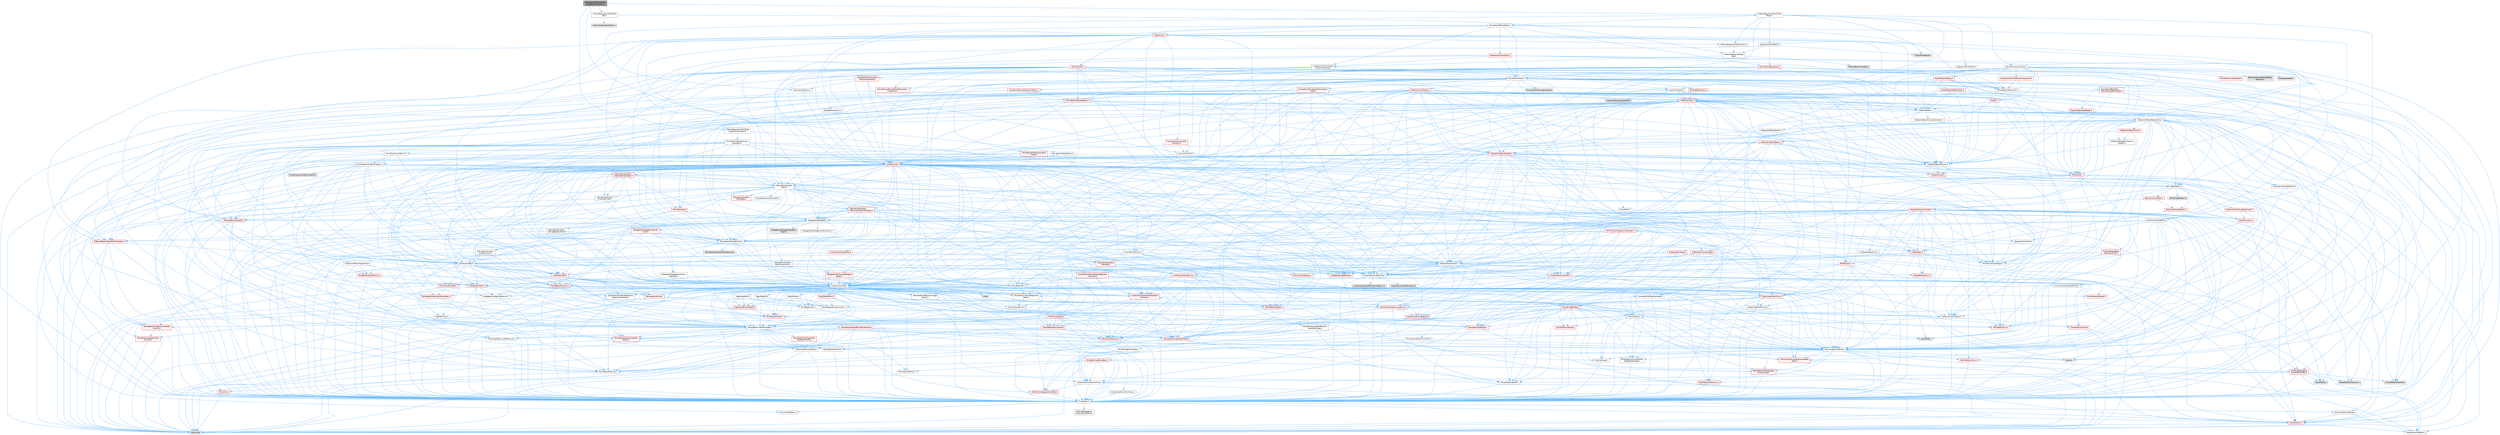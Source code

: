 digraph "NavigationToolFilterTextExpressionContext.h"
{
 // INTERACTIVE_SVG=YES
 // LATEX_PDF_SIZE
  bgcolor="transparent";
  edge [fontname=Helvetica,fontsize=10,labelfontname=Helvetica,labelfontsize=10];
  node [fontname=Helvetica,fontsize=10,shape=box,height=0.2,width=0.4];
  Node1 [id="Node000001",label="NavigationToolFilterText\lExpressionContext.h",height=0.2,width=0.4,color="gray40", fillcolor="grey60", style="filled", fontcolor="black",tooltip=" "];
  Node1 -> Node2 [id="edge1_Node000001_Node000002",color="steelblue1",style="solid",tooltip=" "];
  Node2 [id="Node000002",label="Filters/ISequencerTextFilter\lExpressionContext.h",height=0.2,width=0.4,color="grey40", fillcolor="white", style="filled",URL="$d3/d71/ISequencerTextFilterExpressionContext_8h.html",tooltip=" "];
  Node2 -> Node3 [id="edge2_Node000002_Node000003",color="steelblue1",style="solid",tooltip=" "];
  Node3 [id="Node000003",label="Misc/TextFilterExpression\lEvaluator.h",height=0.2,width=0.4,color="grey40", fillcolor="white", style="filled",URL="$d8/d52/TextFilterExpressionEvaluator_8h.html",tooltip=" "];
  Node3 -> Node4 [id="edge3_Node000003_Node000004",color="steelblue1",style="solid",tooltip=" "];
  Node4 [id="Node000004",label="Containers/Array.h",height=0.2,width=0.4,color="grey40", fillcolor="white", style="filled",URL="$df/dd0/Array_8h.html",tooltip=" "];
  Node4 -> Node5 [id="edge4_Node000004_Node000005",color="steelblue1",style="solid",tooltip=" "];
  Node5 [id="Node000005",label="CoreTypes.h",height=0.2,width=0.4,color="grey40", fillcolor="white", style="filled",URL="$dc/dec/CoreTypes_8h.html",tooltip=" "];
  Node5 -> Node6 [id="edge5_Node000005_Node000006",color="steelblue1",style="solid",tooltip=" "];
  Node6 [id="Node000006",label="HAL/Platform.h",height=0.2,width=0.4,color="red", fillcolor="#FFF0F0", style="filled",URL="$d9/dd0/Platform_8h.html",tooltip=" "];
  Node6 -> Node9 [id="edge6_Node000006_Node000009",color="steelblue1",style="solid",tooltip=" "];
  Node9 [id="Node000009",label="type_traits",height=0.2,width=0.4,color="grey60", fillcolor="#E0E0E0", style="filled",tooltip=" "];
  Node6 -> Node10 [id="edge7_Node000006_Node000010",color="steelblue1",style="solid",tooltip=" "];
  Node10 [id="Node000010",label="PreprocessorHelpers.h",height=0.2,width=0.4,color="grey40", fillcolor="white", style="filled",URL="$db/ddb/PreprocessorHelpers_8h.html",tooltip=" "];
  Node5 -> Node16 [id="edge8_Node000005_Node000016",color="steelblue1",style="solid",tooltip=" "];
  Node16 [id="Node000016",label="ProfilingDebugging\l/UMemoryDefines.h",height=0.2,width=0.4,color="grey40", fillcolor="white", style="filled",URL="$d2/da2/UMemoryDefines_8h.html",tooltip=" "];
  Node5 -> Node17 [id="edge9_Node000005_Node000017",color="steelblue1",style="solid",tooltip=" "];
  Node17 [id="Node000017",label="Misc/CoreMiscDefines.h",height=0.2,width=0.4,color="grey40", fillcolor="white", style="filled",URL="$da/d38/CoreMiscDefines_8h.html",tooltip=" "];
  Node17 -> Node6 [id="edge10_Node000017_Node000006",color="steelblue1",style="solid",tooltip=" "];
  Node17 -> Node10 [id="edge11_Node000017_Node000010",color="steelblue1",style="solid",tooltip=" "];
  Node5 -> Node18 [id="edge12_Node000005_Node000018",color="steelblue1",style="solid",tooltip=" "];
  Node18 [id="Node000018",label="Misc/CoreDefines.h",height=0.2,width=0.4,color="grey40", fillcolor="white", style="filled",URL="$d3/dd2/CoreDefines_8h.html",tooltip=" "];
  Node4 -> Node19 [id="edge13_Node000004_Node000019",color="steelblue1",style="solid",tooltip=" "];
  Node19 [id="Node000019",label="Misc/AssertionMacros.h",height=0.2,width=0.4,color="grey40", fillcolor="white", style="filled",URL="$d0/dfa/AssertionMacros_8h.html",tooltip=" "];
  Node19 -> Node5 [id="edge14_Node000019_Node000005",color="steelblue1",style="solid",tooltip=" "];
  Node19 -> Node6 [id="edge15_Node000019_Node000006",color="steelblue1",style="solid",tooltip=" "];
  Node19 -> Node20 [id="edge16_Node000019_Node000020",color="steelblue1",style="solid",tooltip=" "];
  Node20 [id="Node000020",label="HAL/PlatformMisc.h",height=0.2,width=0.4,color="red", fillcolor="#FFF0F0", style="filled",URL="$d0/df5/PlatformMisc_8h.html",tooltip=" "];
  Node20 -> Node5 [id="edge17_Node000020_Node000005",color="steelblue1",style="solid",tooltip=" "];
  Node20 -> Node48 [id="edge18_Node000020_Node000048",color="steelblue1",style="solid",tooltip=" "];
  Node48 [id="Node000048",label="ProfilingDebugging\l/CpuProfilerTrace.h",height=0.2,width=0.4,color="red", fillcolor="#FFF0F0", style="filled",URL="$da/dcb/CpuProfilerTrace_8h.html",tooltip=" "];
  Node48 -> Node5 [id="edge19_Node000048_Node000005",color="steelblue1",style="solid",tooltip=" "];
  Node48 -> Node28 [id="edge20_Node000048_Node000028",color="steelblue1",style="solid",tooltip=" "];
  Node28 [id="Node000028",label="Containers/ContainersFwd.h",height=0.2,width=0.4,color="grey40", fillcolor="white", style="filled",URL="$d4/d0a/ContainersFwd_8h.html",tooltip=" "];
  Node28 -> Node6 [id="edge21_Node000028_Node000006",color="steelblue1",style="solid",tooltip=" "];
  Node28 -> Node5 [id="edge22_Node000028_Node000005",color="steelblue1",style="solid",tooltip=" "];
  Node28 -> Node25 [id="edge23_Node000028_Node000025",color="steelblue1",style="solid",tooltip=" "];
  Node25 [id="Node000025",label="Traits/IsContiguousContainer.h",height=0.2,width=0.4,color="red", fillcolor="#FFF0F0", style="filled",URL="$d5/d3c/IsContiguousContainer_8h.html",tooltip=" "];
  Node25 -> Node5 [id="edge24_Node000025_Node000005",color="steelblue1",style="solid",tooltip=" "];
  Node48 -> Node49 [id="edge25_Node000048_Node000049",color="steelblue1",style="solid",tooltip=" "];
  Node49 [id="Node000049",label="HAL/PlatformAtomics.h",height=0.2,width=0.4,color="red", fillcolor="#FFF0F0", style="filled",URL="$d3/d36/PlatformAtomics_8h.html",tooltip=" "];
  Node49 -> Node5 [id="edge26_Node000049_Node000005",color="steelblue1",style="solid",tooltip=" "];
  Node48 -> Node10 [id="edge27_Node000048_Node000010",color="steelblue1",style="solid",tooltip=" "];
  Node48 -> Node53 [id="edge28_Node000048_Node000053",color="steelblue1",style="solid",tooltip=" "];
  Node53 [id="Node000053",label="Trace/Detail/Channel.h",height=0.2,width=0.4,color="grey60", fillcolor="#E0E0E0", style="filled",tooltip=" "];
  Node48 -> Node54 [id="edge29_Node000048_Node000054",color="steelblue1",style="solid",tooltip=" "];
  Node54 [id="Node000054",label="Trace/Detail/Channel.inl",height=0.2,width=0.4,color="grey60", fillcolor="#E0E0E0", style="filled",tooltip=" "];
  Node48 -> Node55 [id="edge30_Node000048_Node000055",color="steelblue1",style="solid",tooltip=" "];
  Node55 [id="Node000055",label="Trace/Trace.h",height=0.2,width=0.4,color="grey60", fillcolor="#E0E0E0", style="filled",tooltip=" "];
  Node19 -> Node10 [id="edge31_Node000019_Node000010",color="steelblue1",style="solid",tooltip=" "];
  Node19 -> Node56 [id="edge32_Node000019_Node000056",color="steelblue1",style="solid",tooltip=" "];
  Node56 [id="Node000056",label="Templates/EnableIf.h",height=0.2,width=0.4,color="grey40", fillcolor="white", style="filled",URL="$d7/d60/EnableIf_8h.html",tooltip=" "];
  Node56 -> Node5 [id="edge33_Node000056_Node000005",color="steelblue1",style="solid",tooltip=" "];
  Node19 -> Node57 [id="edge34_Node000019_Node000057",color="steelblue1",style="solid",tooltip=" "];
  Node57 [id="Node000057",label="Templates/IsArrayOrRefOf\lTypeByPredicate.h",height=0.2,width=0.4,color="grey40", fillcolor="white", style="filled",URL="$d6/da1/IsArrayOrRefOfTypeByPredicate_8h.html",tooltip=" "];
  Node57 -> Node5 [id="edge35_Node000057_Node000005",color="steelblue1",style="solid",tooltip=" "];
  Node19 -> Node58 [id="edge36_Node000019_Node000058",color="steelblue1",style="solid",tooltip=" "];
  Node58 [id="Node000058",label="Templates/IsValidVariadic\lFunctionArg.h",height=0.2,width=0.4,color="red", fillcolor="#FFF0F0", style="filled",URL="$d0/dc8/IsValidVariadicFunctionArg_8h.html",tooltip=" "];
  Node58 -> Node5 [id="edge37_Node000058_Node000005",color="steelblue1",style="solid",tooltip=" "];
  Node58 -> Node9 [id="edge38_Node000058_Node000009",color="steelblue1",style="solid",tooltip=" "];
  Node19 -> Node60 [id="edge39_Node000019_Node000060",color="steelblue1",style="solid",tooltip=" "];
  Node60 [id="Node000060",label="Traits/IsCharEncodingCompatible\lWith.h",height=0.2,width=0.4,color="red", fillcolor="#FFF0F0", style="filled",URL="$df/dd1/IsCharEncodingCompatibleWith_8h.html",tooltip=" "];
  Node60 -> Node9 [id="edge40_Node000060_Node000009",color="steelblue1",style="solid",tooltip=" "];
  Node19 -> Node62 [id="edge41_Node000019_Node000062",color="steelblue1",style="solid",tooltip=" "];
  Node62 [id="Node000062",label="Misc/VarArgs.h",height=0.2,width=0.4,color="grey40", fillcolor="white", style="filled",URL="$d5/d6f/VarArgs_8h.html",tooltip=" "];
  Node62 -> Node5 [id="edge42_Node000062_Node000005",color="steelblue1",style="solid",tooltip=" "];
  Node19 -> Node63 [id="edge43_Node000019_Node000063",color="steelblue1",style="solid",tooltip=" "];
  Node63 [id="Node000063",label="String/FormatStringSan.h",height=0.2,width=0.4,color="red", fillcolor="#FFF0F0", style="filled",URL="$d3/d8b/FormatStringSan_8h.html",tooltip=" "];
  Node63 -> Node9 [id="edge44_Node000063_Node000009",color="steelblue1",style="solid",tooltip=" "];
  Node63 -> Node5 [id="edge45_Node000063_Node000005",color="steelblue1",style="solid",tooltip=" "];
  Node63 -> Node64 [id="edge46_Node000063_Node000064",color="steelblue1",style="solid",tooltip=" "];
  Node64 [id="Node000064",label="Templates/Requires.h",height=0.2,width=0.4,color="grey40", fillcolor="white", style="filled",URL="$dc/d96/Requires_8h.html",tooltip=" "];
  Node64 -> Node56 [id="edge47_Node000064_Node000056",color="steelblue1",style="solid",tooltip=" "];
  Node64 -> Node9 [id="edge48_Node000064_Node000009",color="steelblue1",style="solid",tooltip=" "];
  Node63 -> Node65 [id="edge49_Node000063_Node000065",color="steelblue1",style="solid",tooltip=" "];
  Node65 [id="Node000065",label="Templates/Identity.h",height=0.2,width=0.4,color="grey40", fillcolor="white", style="filled",URL="$d0/dd5/Identity_8h.html",tooltip=" "];
  Node63 -> Node58 [id="edge50_Node000063_Node000058",color="steelblue1",style="solid",tooltip=" "];
  Node63 -> Node28 [id="edge51_Node000063_Node000028",color="steelblue1",style="solid",tooltip=" "];
  Node19 -> Node69 [id="edge52_Node000019_Node000069",color="steelblue1",style="solid",tooltip=" "];
  Node69 [id="Node000069",label="atomic",height=0.2,width=0.4,color="grey60", fillcolor="#E0E0E0", style="filled",tooltip=" "];
  Node4 -> Node70 [id="edge53_Node000004_Node000070",color="steelblue1",style="solid",tooltip=" "];
  Node70 [id="Node000070",label="Misc/IntrusiveUnsetOptional\lState.h",height=0.2,width=0.4,color="grey40", fillcolor="white", style="filled",URL="$d2/d0a/IntrusiveUnsetOptionalState_8h.html",tooltip=" "];
  Node70 -> Node71 [id="edge54_Node000070_Node000071",color="steelblue1",style="solid",tooltip=" "];
  Node71 [id="Node000071",label="Misc/OptionalFwd.h",height=0.2,width=0.4,color="grey40", fillcolor="white", style="filled",URL="$dc/d50/OptionalFwd_8h.html",tooltip=" "];
  Node4 -> Node72 [id="edge55_Node000004_Node000072",color="steelblue1",style="solid",tooltip=" "];
  Node72 [id="Node000072",label="Misc/ReverseIterate.h",height=0.2,width=0.4,color="red", fillcolor="#FFF0F0", style="filled",URL="$db/de3/ReverseIterate_8h.html",tooltip=" "];
  Node72 -> Node6 [id="edge56_Node000072_Node000006",color="steelblue1",style="solid",tooltip=" "];
  Node4 -> Node74 [id="edge57_Node000004_Node000074",color="steelblue1",style="solid",tooltip=" "];
  Node74 [id="Node000074",label="HAL/UnrealMemory.h",height=0.2,width=0.4,color="red", fillcolor="#FFF0F0", style="filled",URL="$d9/d96/UnrealMemory_8h.html",tooltip=" "];
  Node74 -> Node5 [id="edge58_Node000074_Node000005",color="steelblue1",style="solid",tooltip=" "];
  Node74 -> Node94 [id="edge59_Node000074_Node000094",color="steelblue1",style="solid",tooltip=" "];
  Node94 [id="Node000094",label="Templates/IsPointer.h",height=0.2,width=0.4,color="grey40", fillcolor="white", style="filled",URL="$d7/d05/IsPointer_8h.html",tooltip=" "];
  Node94 -> Node5 [id="edge60_Node000094_Node000005",color="steelblue1",style="solid",tooltip=" "];
  Node4 -> Node95 [id="edge61_Node000004_Node000095",color="steelblue1",style="solid",tooltip=" "];
  Node95 [id="Node000095",label="Templates/UnrealTypeTraits.h",height=0.2,width=0.4,color="red", fillcolor="#FFF0F0", style="filled",URL="$d2/d2d/UnrealTypeTraits_8h.html",tooltip=" "];
  Node95 -> Node5 [id="edge62_Node000095_Node000005",color="steelblue1",style="solid",tooltip=" "];
  Node95 -> Node94 [id="edge63_Node000095_Node000094",color="steelblue1",style="solid",tooltip=" "];
  Node95 -> Node19 [id="edge64_Node000095_Node000019",color="steelblue1",style="solid",tooltip=" "];
  Node95 -> Node56 [id="edge65_Node000095_Node000056",color="steelblue1",style="solid",tooltip=" "];
  Node4 -> Node100 [id="edge66_Node000004_Node000100",color="steelblue1",style="solid",tooltip=" "];
  Node100 [id="Node000100",label="Templates/UnrealTemplate.h",height=0.2,width=0.4,color="grey40", fillcolor="white", style="filled",URL="$d4/d24/UnrealTemplate_8h.html",tooltip=" "];
  Node100 -> Node5 [id="edge67_Node000100_Node000005",color="steelblue1",style="solid",tooltip=" "];
  Node100 -> Node94 [id="edge68_Node000100_Node000094",color="steelblue1",style="solid",tooltip=" "];
  Node100 -> Node74 [id="edge69_Node000100_Node000074",color="steelblue1",style="solid",tooltip=" "];
  Node100 -> Node101 [id="edge70_Node000100_Node000101",color="steelblue1",style="solid",tooltip=" "];
  Node101 [id="Node000101",label="Templates/CopyQualifiers\lAndRefsFromTo.h",height=0.2,width=0.4,color="red", fillcolor="#FFF0F0", style="filled",URL="$d3/db3/CopyQualifiersAndRefsFromTo_8h.html",tooltip=" "];
  Node100 -> Node95 [id="edge71_Node000100_Node000095",color="steelblue1",style="solid",tooltip=" "];
  Node100 -> Node103 [id="edge72_Node000100_Node000103",color="steelblue1",style="solid",tooltip=" "];
  Node103 [id="Node000103",label="Templates/RemoveReference.h",height=0.2,width=0.4,color="grey40", fillcolor="white", style="filled",URL="$da/dbe/RemoveReference_8h.html",tooltip=" "];
  Node103 -> Node5 [id="edge73_Node000103_Node000005",color="steelblue1",style="solid",tooltip=" "];
  Node100 -> Node64 [id="edge74_Node000100_Node000064",color="steelblue1",style="solid",tooltip=" "];
  Node100 -> Node104 [id="edge75_Node000100_Node000104",color="steelblue1",style="solid",tooltip=" "];
  Node104 [id="Node000104",label="Templates/TypeCompatible\lBytes.h",height=0.2,width=0.4,color="red", fillcolor="#FFF0F0", style="filled",URL="$df/d0a/TypeCompatibleBytes_8h.html",tooltip=" "];
  Node104 -> Node5 [id="edge76_Node000104_Node000005",color="steelblue1",style="solid",tooltip=" "];
  Node104 -> Node9 [id="edge77_Node000104_Node000009",color="steelblue1",style="solid",tooltip=" "];
  Node100 -> Node65 [id="edge78_Node000100_Node000065",color="steelblue1",style="solid",tooltip=" "];
  Node100 -> Node25 [id="edge79_Node000100_Node000025",color="steelblue1",style="solid",tooltip=" "];
  Node100 -> Node105 [id="edge80_Node000100_Node000105",color="steelblue1",style="solid",tooltip=" "];
  Node105 [id="Node000105",label="Traits/UseBitwiseSwap.h",height=0.2,width=0.4,color="grey40", fillcolor="white", style="filled",URL="$db/df3/UseBitwiseSwap_8h.html",tooltip=" "];
  Node105 -> Node5 [id="edge81_Node000105_Node000005",color="steelblue1",style="solid",tooltip=" "];
  Node105 -> Node9 [id="edge82_Node000105_Node000009",color="steelblue1",style="solid",tooltip=" "];
  Node100 -> Node9 [id="edge83_Node000100_Node000009",color="steelblue1",style="solid",tooltip=" "];
  Node4 -> Node106 [id="edge84_Node000004_Node000106",color="steelblue1",style="solid",tooltip=" "];
  Node106 [id="Node000106",label="Containers/AllowShrinking.h",height=0.2,width=0.4,color="grey40", fillcolor="white", style="filled",URL="$d7/d1a/AllowShrinking_8h.html",tooltip=" "];
  Node106 -> Node5 [id="edge85_Node000106_Node000005",color="steelblue1",style="solid",tooltip=" "];
  Node4 -> Node107 [id="edge86_Node000004_Node000107",color="steelblue1",style="solid",tooltip=" "];
  Node107 [id="Node000107",label="Containers/ContainerAllocation\lPolicies.h",height=0.2,width=0.4,color="red", fillcolor="#FFF0F0", style="filled",URL="$d7/dff/ContainerAllocationPolicies_8h.html",tooltip=" "];
  Node107 -> Node5 [id="edge87_Node000107_Node000005",color="steelblue1",style="solid",tooltip=" "];
  Node107 -> Node107 [id="edge88_Node000107_Node000107",color="steelblue1",style="solid",tooltip=" "];
  Node107 -> Node109 [id="edge89_Node000107_Node000109",color="steelblue1",style="solid",tooltip=" "];
  Node109 [id="Node000109",label="HAL/PlatformMath.h",height=0.2,width=0.4,color="red", fillcolor="#FFF0F0", style="filled",URL="$dc/d53/PlatformMath_8h.html",tooltip=" "];
  Node109 -> Node5 [id="edge90_Node000109_Node000005",color="steelblue1",style="solid",tooltip=" "];
  Node107 -> Node74 [id="edge91_Node000107_Node000074",color="steelblue1",style="solid",tooltip=" "];
  Node107 -> Node19 [id="edge92_Node000107_Node000019",color="steelblue1",style="solid",tooltip=" "];
  Node107 -> Node118 [id="edge93_Node000107_Node000118",color="steelblue1",style="solid",tooltip=" "];
  Node118 [id="Node000118",label="Templates/MemoryOps.h",height=0.2,width=0.4,color="red", fillcolor="#FFF0F0", style="filled",URL="$db/dea/MemoryOps_8h.html",tooltip=" "];
  Node118 -> Node5 [id="edge94_Node000118_Node000005",color="steelblue1",style="solid",tooltip=" "];
  Node118 -> Node74 [id="edge95_Node000118_Node000074",color="steelblue1",style="solid",tooltip=" "];
  Node118 -> Node64 [id="edge96_Node000118_Node000064",color="steelblue1",style="solid",tooltip=" "];
  Node118 -> Node95 [id="edge97_Node000118_Node000095",color="steelblue1",style="solid",tooltip=" "];
  Node118 -> Node105 [id="edge98_Node000118_Node000105",color="steelblue1",style="solid",tooltip=" "];
  Node118 -> Node9 [id="edge99_Node000118_Node000009",color="steelblue1",style="solid",tooltip=" "];
  Node107 -> Node104 [id="edge100_Node000107_Node000104",color="steelblue1",style="solid",tooltip=" "];
  Node107 -> Node9 [id="edge101_Node000107_Node000009",color="steelblue1",style="solid",tooltip=" "];
  Node4 -> Node119 [id="edge102_Node000004_Node000119",color="steelblue1",style="solid",tooltip=" "];
  Node119 [id="Node000119",label="Containers/ContainerElement\lTypeCompatibility.h",height=0.2,width=0.4,color="grey40", fillcolor="white", style="filled",URL="$df/ddf/ContainerElementTypeCompatibility_8h.html",tooltip=" "];
  Node119 -> Node5 [id="edge103_Node000119_Node000005",color="steelblue1",style="solid",tooltip=" "];
  Node119 -> Node95 [id="edge104_Node000119_Node000095",color="steelblue1",style="solid",tooltip=" "];
  Node4 -> Node120 [id="edge105_Node000004_Node000120",color="steelblue1",style="solid",tooltip=" "];
  Node120 [id="Node000120",label="Serialization/Archive.h",height=0.2,width=0.4,color="red", fillcolor="#FFF0F0", style="filled",URL="$d7/d3b/Archive_8h.html",tooltip=" "];
  Node120 -> Node5 [id="edge106_Node000120_Node000005",color="steelblue1",style="solid",tooltip=" "];
  Node120 -> Node19 [id="edge107_Node000120_Node000019",color="steelblue1",style="solid",tooltip=" "];
  Node120 -> Node62 [id="edge108_Node000120_Node000062",color="steelblue1",style="solid",tooltip=" "];
  Node120 -> Node56 [id="edge109_Node000120_Node000056",color="steelblue1",style="solid",tooltip=" "];
  Node120 -> Node57 [id="edge110_Node000120_Node000057",color="steelblue1",style="solid",tooltip=" "];
  Node120 -> Node58 [id="edge111_Node000120_Node000058",color="steelblue1",style="solid",tooltip=" "];
  Node120 -> Node100 [id="edge112_Node000120_Node000100",color="steelblue1",style="solid",tooltip=" "];
  Node120 -> Node60 [id="edge113_Node000120_Node000060",color="steelblue1",style="solid",tooltip=" "];
  Node120 -> Node129 [id="edge114_Node000120_Node000129",color="steelblue1",style="solid",tooltip=" "];
  Node129 [id="Node000129",label="UObject/ObjectVersion.h",height=0.2,width=0.4,color="grey40", fillcolor="white", style="filled",URL="$da/d63/ObjectVersion_8h.html",tooltip=" "];
  Node129 -> Node5 [id="edge115_Node000129_Node000005",color="steelblue1",style="solid",tooltip=" "];
  Node4 -> Node130 [id="edge116_Node000004_Node000130",color="steelblue1",style="solid",tooltip=" "];
  Node130 [id="Node000130",label="Serialization/MemoryImage\lWriter.h",height=0.2,width=0.4,color="grey40", fillcolor="white", style="filled",URL="$d0/d08/MemoryImageWriter_8h.html",tooltip=" "];
  Node130 -> Node5 [id="edge117_Node000130_Node000005",color="steelblue1",style="solid",tooltip=" "];
  Node130 -> Node131 [id="edge118_Node000130_Node000131",color="steelblue1",style="solid",tooltip=" "];
  Node131 [id="Node000131",label="Serialization/MemoryLayout.h",height=0.2,width=0.4,color="red", fillcolor="#FFF0F0", style="filled",URL="$d7/d66/MemoryLayout_8h.html",tooltip=" "];
  Node131 -> Node134 [id="edge119_Node000131_Node000134",color="steelblue1",style="solid",tooltip=" "];
  Node134 [id="Node000134",label="Containers/EnumAsByte.h",height=0.2,width=0.4,color="red", fillcolor="#FFF0F0", style="filled",URL="$d6/d9a/EnumAsByte_8h.html",tooltip=" "];
  Node134 -> Node5 [id="edge120_Node000134_Node000005",color="steelblue1",style="solid",tooltip=" "];
  Node134 -> Node135 [id="edge121_Node000134_Node000135",color="steelblue1",style="solid",tooltip=" "];
  Node135 [id="Node000135",label="Templates/TypeHash.h",height=0.2,width=0.4,color="red", fillcolor="#FFF0F0", style="filled",URL="$d1/d62/TypeHash_8h.html",tooltip=" "];
  Node135 -> Node5 [id="edge122_Node000135_Node000005",color="steelblue1",style="solid",tooltip=" "];
  Node135 -> Node64 [id="edge123_Node000135_Node000064",color="steelblue1",style="solid",tooltip=" "];
  Node135 -> Node9 [id="edge124_Node000135_Node000009",color="steelblue1",style="solid",tooltip=" "];
  Node131 -> Node22 [id="edge125_Node000131_Node000022",color="steelblue1",style="solid",tooltip=" "];
  Node22 [id="Node000022",label="Containers/StringFwd.h",height=0.2,width=0.4,color="grey40", fillcolor="white", style="filled",URL="$df/d37/StringFwd_8h.html",tooltip=" "];
  Node22 -> Node5 [id="edge126_Node000022_Node000005",color="steelblue1",style="solid",tooltip=" "];
  Node22 -> Node23 [id="edge127_Node000022_Node000023",color="steelblue1",style="solid",tooltip=" "];
  Node23 [id="Node000023",label="Traits/ElementType.h",height=0.2,width=0.4,color="red", fillcolor="#FFF0F0", style="filled",URL="$d5/d4f/ElementType_8h.html",tooltip=" "];
  Node23 -> Node6 [id="edge128_Node000023_Node000006",color="steelblue1",style="solid",tooltip=" "];
  Node23 -> Node9 [id="edge129_Node000023_Node000009",color="steelblue1",style="solid",tooltip=" "];
  Node22 -> Node25 [id="edge130_Node000022_Node000025",color="steelblue1",style="solid",tooltip=" "];
  Node131 -> Node74 [id="edge131_Node000131_Node000074",color="steelblue1",style="solid",tooltip=" "];
  Node131 -> Node56 [id="edge132_Node000131_Node000056",color="steelblue1",style="solid",tooltip=" "];
  Node131 -> Node100 [id="edge133_Node000131_Node000100",color="steelblue1",style="solid",tooltip=" "];
  Node4 -> Node144 [id="edge134_Node000004_Node000144",color="steelblue1",style="solid",tooltip=" "];
  Node144 [id="Node000144",label="Algo/Heapify.h",height=0.2,width=0.4,color="grey40", fillcolor="white", style="filled",URL="$d0/d2a/Heapify_8h.html",tooltip=" "];
  Node144 -> Node145 [id="edge135_Node000144_Node000145",color="steelblue1",style="solid",tooltip=" "];
  Node145 [id="Node000145",label="Algo/Impl/BinaryHeap.h",height=0.2,width=0.4,color="red", fillcolor="#FFF0F0", style="filled",URL="$d7/da3/Algo_2Impl_2BinaryHeap_8h.html",tooltip=" "];
  Node145 -> Node146 [id="edge136_Node000145_Node000146",color="steelblue1",style="solid",tooltip=" "];
  Node146 [id="Node000146",label="Templates/Invoke.h",height=0.2,width=0.4,color="red", fillcolor="#FFF0F0", style="filled",URL="$d7/deb/Invoke_8h.html",tooltip=" "];
  Node146 -> Node5 [id="edge137_Node000146_Node000005",color="steelblue1",style="solid",tooltip=" "];
  Node146 -> Node100 [id="edge138_Node000146_Node000100",color="steelblue1",style="solid",tooltip=" "];
  Node146 -> Node9 [id="edge139_Node000146_Node000009",color="steelblue1",style="solid",tooltip=" "];
  Node145 -> Node9 [id="edge140_Node000145_Node000009",color="steelblue1",style="solid",tooltip=" "];
  Node144 -> Node150 [id="edge141_Node000144_Node000150",color="steelblue1",style="solid",tooltip=" "];
  Node150 [id="Node000150",label="Templates/IdentityFunctor.h",height=0.2,width=0.4,color="grey40", fillcolor="white", style="filled",URL="$d7/d2e/IdentityFunctor_8h.html",tooltip=" "];
  Node150 -> Node6 [id="edge142_Node000150_Node000006",color="steelblue1",style="solid",tooltip=" "];
  Node144 -> Node146 [id="edge143_Node000144_Node000146",color="steelblue1",style="solid",tooltip=" "];
  Node144 -> Node151 [id="edge144_Node000144_Node000151",color="steelblue1",style="solid",tooltip=" "];
  Node151 [id="Node000151",label="Templates/Less.h",height=0.2,width=0.4,color="grey40", fillcolor="white", style="filled",URL="$de/dc8/Less_8h.html",tooltip=" "];
  Node151 -> Node5 [id="edge145_Node000151_Node000005",color="steelblue1",style="solid",tooltip=" "];
  Node151 -> Node100 [id="edge146_Node000151_Node000100",color="steelblue1",style="solid",tooltip=" "];
  Node144 -> Node100 [id="edge147_Node000144_Node000100",color="steelblue1",style="solid",tooltip=" "];
  Node4 -> Node152 [id="edge148_Node000004_Node000152",color="steelblue1",style="solid",tooltip=" "];
  Node152 [id="Node000152",label="Algo/HeapSort.h",height=0.2,width=0.4,color="grey40", fillcolor="white", style="filled",URL="$d3/d92/HeapSort_8h.html",tooltip=" "];
  Node152 -> Node145 [id="edge149_Node000152_Node000145",color="steelblue1",style="solid",tooltip=" "];
  Node152 -> Node150 [id="edge150_Node000152_Node000150",color="steelblue1",style="solid",tooltip=" "];
  Node152 -> Node151 [id="edge151_Node000152_Node000151",color="steelblue1",style="solid",tooltip=" "];
  Node152 -> Node100 [id="edge152_Node000152_Node000100",color="steelblue1",style="solid",tooltip=" "];
  Node4 -> Node153 [id="edge153_Node000004_Node000153",color="steelblue1",style="solid",tooltip=" "];
  Node153 [id="Node000153",label="Algo/IsHeap.h",height=0.2,width=0.4,color="grey40", fillcolor="white", style="filled",URL="$de/d32/IsHeap_8h.html",tooltip=" "];
  Node153 -> Node145 [id="edge154_Node000153_Node000145",color="steelblue1",style="solid",tooltip=" "];
  Node153 -> Node150 [id="edge155_Node000153_Node000150",color="steelblue1",style="solid",tooltip=" "];
  Node153 -> Node146 [id="edge156_Node000153_Node000146",color="steelblue1",style="solid",tooltip=" "];
  Node153 -> Node151 [id="edge157_Node000153_Node000151",color="steelblue1",style="solid",tooltip=" "];
  Node153 -> Node100 [id="edge158_Node000153_Node000100",color="steelblue1",style="solid",tooltip=" "];
  Node4 -> Node145 [id="edge159_Node000004_Node000145",color="steelblue1",style="solid",tooltip=" "];
  Node4 -> Node154 [id="edge160_Node000004_Node000154",color="steelblue1",style="solid",tooltip=" "];
  Node154 [id="Node000154",label="Algo/StableSort.h",height=0.2,width=0.4,color="red", fillcolor="#FFF0F0", style="filled",URL="$d7/d3c/StableSort_8h.html",tooltip=" "];
  Node154 -> Node150 [id="edge161_Node000154_Node000150",color="steelblue1",style="solid",tooltip=" "];
  Node154 -> Node146 [id="edge162_Node000154_Node000146",color="steelblue1",style="solid",tooltip=" "];
  Node154 -> Node151 [id="edge163_Node000154_Node000151",color="steelblue1",style="solid",tooltip=" "];
  Node154 -> Node100 [id="edge164_Node000154_Node000100",color="steelblue1",style="solid",tooltip=" "];
  Node4 -> Node157 [id="edge165_Node000004_Node000157",color="steelblue1",style="solid",tooltip=" "];
  Node157 [id="Node000157",label="Concepts/GetTypeHashable.h",height=0.2,width=0.4,color="grey40", fillcolor="white", style="filled",URL="$d3/da2/GetTypeHashable_8h.html",tooltip=" "];
  Node157 -> Node5 [id="edge166_Node000157_Node000005",color="steelblue1",style="solid",tooltip=" "];
  Node157 -> Node135 [id="edge167_Node000157_Node000135",color="steelblue1",style="solid",tooltip=" "];
  Node4 -> Node150 [id="edge168_Node000004_Node000150",color="steelblue1",style="solid",tooltip=" "];
  Node4 -> Node146 [id="edge169_Node000004_Node000146",color="steelblue1",style="solid",tooltip=" "];
  Node4 -> Node151 [id="edge170_Node000004_Node000151",color="steelblue1",style="solid",tooltip=" "];
  Node4 -> Node158 [id="edge171_Node000004_Node000158",color="steelblue1",style="solid",tooltip=" "];
  Node158 [id="Node000158",label="Templates/LosesQualifiers\lFromTo.h",height=0.2,width=0.4,color="red", fillcolor="#FFF0F0", style="filled",URL="$d2/db3/LosesQualifiersFromTo_8h.html",tooltip=" "];
  Node158 -> Node9 [id="edge172_Node000158_Node000009",color="steelblue1",style="solid",tooltip=" "];
  Node4 -> Node64 [id="edge173_Node000004_Node000064",color="steelblue1",style="solid",tooltip=" "];
  Node4 -> Node159 [id="edge174_Node000004_Node000159",color="steelblue1",style="solid",tooltip=" "];
  Node159 [id="Node000159",label="Templates/Sorting.h",height=0.2,width=0.4,color="red", fillcolor="#FFF0F0", style="filled",URL="$d3/d9e/Sorting_8h.html",tooltip=" "];
  Node159 -> Node5 [id="edge175_Node000159_Node000005",color="steelblue1",style="solid",tooltip=" "];
  Node159 -> Node109 [id="edge176_Node000159_Node000109",color="steelblue1",style="solid",tooltip=" "];
  Node159 -> Node151 [id="edge177_Node000159_Node000151",color="steelblue1",style="solid",tooltip=" "];
  Node4 -> Node163 [id="edge178_Node000004_Node000163",color="steelblue1",style="solid",tooltip=" "];
  Node163 [id="Node000163",label="Templates/AlignmentTemplates.h",height=0.2,width=0.4,color="red", fillcolor="#FFF0F0", style="filled",URL="$dd/d32/AlignmentTemplates_8h.html",tooltip=" "];
  Node163 -> Node5 [id="edge179_Node000163_Node000005",color="steelblue1",style="solid",tooltip=" "];
  Node163 -> Node94 [id="edge180_Node000163_Node000094",color="steelblue1",style="solid",tooltip=" "];
  Node4 -> Node23 [id="edge181_Node000004_Node000023",color="steelblue1",style="solid",tooltip=" "];
  Node4 -> Node115 [id="edge182_Node000004_Node000115",color="steelblue1",style="solid",tooltip=" "];
  Node115 [id="Node000115",label="limits",height=0.2,width=0.4,color="grey60", fillcolor="#E0E0E0", style="filled",tooltip=" "];
  Node4 -> Node9 [id="edge183_Node000004_Node000009",color="steelblue1",style="solid",tooltip=" "];
  Node3 -> Node164 [id="edge184_Node000003_Node000164",color="steelblue1",style="solid",tooltip=" "];
  Node164 [id="Node000164",label="Containers/Map.h",height=0.2,width=0.4,color="grey40", fillcolor="white", style="filled",URL="$df/d79/Map_8h.html",tooltip=" "];
  Node164 -> Node5 [id="edge185_Node000164_Node000005",color="steelblue1",style="solid",tooltip=" "];
  Node164 -> Node165 [id="edge186_Node000164_Node000165",color="steelblue1",style="solid",tooltip=" "];
  Node165 [id="Node000165",label="Algo/Reverse.h",height=0.2,width=0.4,color="grey40", fillcolor="white", style="filled",URL="$d5/d93/Reverse_8h.html",tooltip=" "];
  Node165 -> Node5 [id="edge187_Node000165_Node000005",color="steelblue1",style="solid",tooltip=" "];
  Node165 -> Node100 [id="edge188_Node000165_Node000100",color="steelblue1",style="solid",tooltip=" "];
  Node164 -> Node119 [id="edge189_Node000164_Node000119",color="steelblue1",style="solid",tooltip=" "];
  Node164 -> Node166 [id="edge190_Node000164_Node000166",color="steelblue1",style="solid",tooltip=" "];
  Node166 [id="Node000166",label="Containers/Set.h",height=0.2,width=0.4,color="red", fillcolor="#FFF0F0", style="filled",URL="$d4/d45/Set_8h.html",tooltip=" "];
  Node166 -> Node107 [id="edge191_Node000166_Node000107",color="steelblue1",style="solid",tooltip=" "];
  Node166 -> Node119 [id="edge192_Node000166_Node000119",color="steelblue1",style="solid",tooltip=" "];
  Node166 -> Node28 [id="edge193_Node000166_Node000028",color="steelblue1",style="solid",tooltip=" "];
  Node166 -> Node19 [id="edge194_Node000166_Node000019",color="steelblue1",style="solid",tooltip=" "];
  Node166 -> Node191 [id="edge195_Node000166_Node000191",color="steelblue1",style="solid",tooltip=" "];
  Node191 [id="Node000191",label="Misc/StructBuilder.h",height=0.2,width=0.4,color="red", fillcolor="#FFF0F0", style="filled",URL="$d9/db3/StructBuilder_8h.html",tooltip=" "];
  Node191 -> Node5 [id="edge196_Node000191_Node000005",color="steelblue1",style="solid",tooltip=" "];
  Node191 -> Node163 [id="edge197_Node000191_Node000163",color="steelblue1",style="solid",tooltip=" "];
  Node166 -> Node130 [id="edge198_Node000166_Node000130",color="steelblue1",style="solid",tooltip=" "];
  Node166 -> Node192 [id="edge199_Node000166_Node000192",color="steelblue1",style="solid",tooltip=" "];
  Node192 [id="Node000192",label="Templates/Function.h",height=0.2,width=0.4,color="red", fillcolor="#FFF0F0", style="filled",URL="$df/df5/Function_8h.html",tooltip=" "];
  Node192 -> Node5 [id="edge200_Node000192_Node000005",color="steelblue1",style="solid",tooltip=" "];
  Node192 -> Node19 [id="edge201_Node000192_Node000019",color="steelblue1",style="solid",tooltip=" "];
  Node192 -> Node70 [id="edge202_Node000192_Node000070",color="steelblue1",style="solid",tooltip=" "];
  Node192 -> Node74 [id="edge203_Node000192_Node000074",color="steelblue1",style="solid",tooltip=" "];
  Node192 -> Node95 [id="edge204_Node000192_Node000095",color="steelblue1",style="solid",tooltip=" "];
  Node192 -> Node146 [id="edge205_Node000192_Node000146",color="steelblue1",style="solid",tooltip=" "];
  Node192 -> Node100 [id="edge206_Node000192_Node000100",color="steelblue1",style="solid",tooltip=" "];
  Node192 -> Node64 [id="edge207_Node000192_Node000064",color="steelblue1",style="solid",tooltip=" "];
  Node192 -> Node9 [id="edge208_Node000192_Node000009",color="steelblue1",style="solid",tooltip=" "];
  Node166 -> Node159 [id="edge209_Node000166_Node000159",color="steelblue1",style="solid",tooltip=" "];
  Node166 -> Node135 [id="edge210_Node000166_Node000135",color="steelblue1",style="solid",tooltip=" "];
  Node166 -> Node100 [id="edge211_Node000166_Node000100",color="steelblue1",style="solid",tooltip=" "];
  Node166 -> Node9 [id="edge212_Node000166_Node000009",color="steelblue1",style="solid",tooltip=" "];
  Node164 -> Node187 [id="edge213_Node000164_Node000187",color="steelblue1",style="solid",tooltip=" "];
  Node187 [id="Node000187",label="Containers/UnrealString.h",height=0.2,width=0.4,color="grey40", fillcolor="white", style="filled",URL="$d5/dba/UnrealString_8h.html",tooltip=" "];
  Node187 -> Node188 [id="edge214_Node000187_Node000188",color="steelblue1",style="solid",tooltip=" "];
  Node188 [id="Node000188",label="Containers/UnrealStringIncludes.h.inl",height=0.2,width=0.4,color="grey60", fillcolor="#E0E0E0", style="filled",tooltip=" "];
  Node187 -> Node189 [id="edge215_Node000187_Node000189",color="steelblue1",style="solid",tooltip=" "];
  Node189 [id="Node000189",label="Containers/UnrealString.h.inl",height=0.2,width=0.4,color="grey60", fillcolor="#E0E0E0", style="filled",tooltip=" "];
  Node187 -> Node190 [id="edge216_Node000187_Node000190",color="steelblue1",style="solid",tooltip=" "];
  Node190 [id="Node000190",label="Misc/StringFormatArg.h",height=0.2,width=0.4,color="grey40", fillcolor="white", style="filled",URL="$d2/d16/StringFormatArg_8h.html",tooltip=" "];
  Node190 -> Node28 [id="edge217_Node000190_Node000028",color="steelblue1",style="solid",tooltip=" "];
  Node164 -> Node19 [id="edge218_Node000164_Node000019",color="steelblue1",style="solid",tooltip=" "];
  Node164 -> Node191 [id="edge219_Node000164_Node000191",color="steelblue1",style="solid",tooltip=" "];
  Node164 -> Node192 [id="edge220_Node000164_Node000192",color="steelblue1",style="solid",tooltip=" "];
  Node164 -> Node159 [id="edge221_Node000164_Node000159",color="steelblue1",style="solid",tooltip=" "];
  Node164 -> Node195 [id="edge222_Node000164_Node000195",color="steelblue1",style="solid",tooltip=" "];
  Node195 [id="Node000195",label="Templates/Tuple.h",height=0.2,width=0.4,color="red", fillcolor="#FFF0F0", style="filled",URL="$d2/d4f/Tuple_8h.html",tooltip=" "];
  Node195 -> Node5 [id="edge223_Node000195_Node000005",color="steelblue1",style="solid",tooltip=" "];
  Node195 -> Node100 [id="edge224_Node000195_Node000100",color="steelblue1",style="solid",tooltip=" "];
  Node195 -> Node196 [id="edge225_Node000195_Node000196",color="steelblue1",style="solid",tooltip=" "];
  Node196 [id="Node000196",label="Delegates/IntegerSequence.h",height=0.2,width=0.4,color="grey40", fillcolor="white", style="filled",URL="$d2/dcc/IntegerSequence_8h.html",tooltip=" "];
  Node196 -> Node5 [id="edge226_Node000196_Node000005",color="steelblue1",style="solid",tooltip=" "];
  Node195 -> Node146 [id="edge227_Node000195_Node000146",color="steelblue1",style="solid",tooltip=" "];
  Node195 -> Node131 [id="edge228_Node000195_Node000131",color="steelblue1",style="solid",tooltip=" "];
  Node195 -> Node64 [id="edge229_Node000195_Node000064",color="steelblue1",style="solid",tooltip=" "];
  Node195 -> Node135 [id="edge230_Node000195_Node000135",color="steelblue1",style="solid",tooltip=" "];
  Node195 -> Node9 [id="edge231_Node000195_Node000009",color="steelblue1",style="solid",tooltip=" "];
  Node164 -> Node100 [id="edge232_Node000164_Node000100",color="steelblue1",style="solid",tooltip=" "];
  Node164 -> Node95 [id="edge233_Node000164_Node000095",color="steelblue1",style="solid",tooltip=" "];
  Node164 -> Node9 [id="edge234_Node000164_Node000009",color="steelblue1",style="solid",tooltip=" "];
  Node3 -> Node187 [id="edge235_Node000003_Node000187",color="steelblue1",style="solid",tooltip=" "];
  Node3 -> Node5 [id="edge236_Node000003_Node000005",color="steelblue1",style="solid",tooltip=" "];
  Node3 -> Node198 [id="edge237_Node000003_Node000198",color="steelblue1",style="solid",tooltip=" "];
  Node198 [id="Node000198",label="Delegates/Delegate.h",height=0.2,width=0.4,color="grey40", fillcolor="white", style="filled",URL="$d4/d80/Delegate_8h.html",tooltip=" "];
  Node198 -> Node5 [id="edge238_Node000198_Node000005",color="steelblue1",style="solid",tooltip=" "];
  Node198 -> Node19 [id="edge239_Node000198_Node000019",color="steelblue1",style="solid",tooltip=" "];
  Node198 -> Node199 [id="edge240_Node000198_Node000199",color="steelblue1",style="solid",tooltip=" "];
  Node199 [id="Node000199",label="UObject/NameTypes.h",height=0.2,width=0.4,color="grey40", fillcolor="white", style="filled",URL="$d6/d35/NameTypes_8h.html",tooltip=" "];
  Node199 -> Node5 [id="edge241_Node000199_Node000005",color="steelblue1",style="solid",tooltip=" "];
  Node199 -> Node19 [id="edge242_Node000199_Node000019",color="steelblue1",style="solid",tooltip=" "];
  Node199 -> Node74 [id="edge243_Node000199_Node000074",color="steelblue1",style="solid",tooltip=" "];
  Node199 -> Node95 [id="edge244_Node000199_Node000095",color="steelblue1",style="solid",tooltip=" "];
  Node199 -> Node100 [id="edge245_Node000199_Node000100",color="steelblue1",style="solid",tooltip=" "];
  Node199 -> Node187 [id="edge246_Node000199_Node000187",color="steelblue1",style="solid",tooltip=" "];
  Node199 -> Node200 [id="edge247_Node000199_Node000200",color="steelblue1",style="solid",tooltip=" "];
  Node200 [id="Node000200",label="HAL/CriticalSection.h",height=0.2,width=0.4,color="red", fillcolor="#FFF0F0", style="filled",URL="$d6/d90/CriticalSection_8h.html",tooltip=" "];
  Node199 -> Node203 [id="edge248_Node000199_Node000203",color="steelblue1",style="solid",tooltip=" "];
  Node203 [id="Node000203",label="Containers/StringConv.h",height=0.2,width=0.4,color="red", fillcolor="#FFF0F0", style="filled",URL="$d3/ddf/StringConv_8h.html",tooltip=" "];
  Node203 -> Node5 [id="edge249_Node000203_Node000005",color="steelblue1",style="solid",tooltip=" "];
  Node203 -> Node19 [id="edge250_Node000203_Node000019",color="steelblue1",style="solid",tooltip=" "];
  Node203 -> Node107 [id="edge251_Node000203_Node000107",color="steelblue1",style="solid",tooltip=" "];
  Node203 -> Node4 [id="edge252_Node000203_Node000004",color="steelblue1",style="solid",tooltip=" "];
  Node203 -> Node137 [id="edge253_Node000203_Node000137",color="steelblue1",style="solid",tooltip=" "];
  Node137 [id="Node000137",label="Misc/CString.h",height=0.2,width=0.4,color="grey40", fillcolor="white", style="filled",URL="$d2/d49/CString_8h.html",tooltip=" "];
  Node137 -> Node5 [id="edge254_Node000137_Node000005",color="steelblue1",style="solid",tooltip=" "];
  Node137 -> Node32 [id="edge255_Node000137_Node000032",color="steelblue1",style="solid",tooltip=" "];
  Node32 [id="Node000032",label="HAL/PlatformCrt.h",height=0.2,width=0.4,color="red", fillcolor="#FFF0F0", style="filled",URL="$d8/d75/PlatformCrt_8h.html",tooltip=" "];
  Node137 -> Node76 [id="edge256_Node000137_Node000076",color="steelblue1",style="solid",tooltip=" "];
  Node76 [id="Node000076",label="HAL/PlatformString.h",height=0.2,width=0.4,color="red", fillcolor="#FFF0F0", style="filled",URL="$db/db5/PlatformString_8h.html",tooltip=" "];
  Node76 -> Node5 [id="edge257_Node000076_Node000005",color="steelblue1",style="solid",tooltip=" "];
  Node137 -> Node19 [id="edge258_Node000137_Node000019",color="steelblue1",style="solid",tooltip=" "];
  Node137 -> Node138 [id="edge259_Node000137_Node000138",color="steelblue1",style="solid",tooltip=" "];
  Node138 [id="Node000138",label="Misc/Char.h",height=0.2,width=0.4,color="red", fillcolor="#FFF0F0", style="filled",URL="$d0/d58/Char_8h.html",tooltip=" "];
  Node138 -> Node5 [id="edge260_Node000138_Node000005",color="steelblue1",style="solid",tooltip=" "];
  Node138 -> Node9 [id="edge261_Node000138_Node000009",color="steelblue1",style="solid",tooltip=" "];
  Node137 -> Node62 [id="edge262_Node000137_Node000062",color="steelblue1",style="solid",tooltip=" "];
  Node137 -> Node57 [id="edge263_Node000137_Node000057",color="steelblue1",style="solid",tooltip=" "];
  Node137 -> Node58 [id="edge264_Node000137_Node000058",color="steelblue1",style="solid",tooltip=" "];
  Node137 -> Node60 [id="edge265_Node000137_Node000060",color="steelblue1",style="solid",tooltip=" "];
  Node203 -> Node100 [id="edge266_Node000203_Node000100",color="steelblue1",style="solid",tooltip=" "];
  Node203 -> Node95 [id="edge267_Node000203_Node000095",color="steelblue1",style="solid",tooltip=" "];
  Node203 -> Node23 [id="edge268_Node000203_Node000023",color="steelblue1",style="solid",tooltip=" "];
  Node203 -> Node60 [id="edge269_Node000203_Node000060",color="steelblue1",style="solid",tooltip=" "];
  Node203 -> Node25 [id="edge270_Node000203_Node000025",color="steelblue1",style="solid",tooltip=" "];
  Node203 -> Node9 [id="edge271_Node000203_Node000009",color="steelblue1",style="solid",tooltip=" "];
  Node199 -> Node22 [id="edge272_Node000199_Node000022",color="steelblue1",style="solid",tooltip=" "];
  Node199 -> Node204 [id="edge273_Node000199_Node000204",color="steelblue1",style="solid",tooltip=" "];
  Node204 [id="Node000204",label="UObject/UnrealNames.h",height=0.2,width=0.4,color="red", fillcolor="#FFF0F0", style="filled",URL="$d8/db1/UnrealNames_8h.html",tooltip=" "];
  Node204 -> Node5 [id="edge274_Node000204_Node000005",color="steelblue1",style="solid",tooltip=" "];
  Node199 -> Node82 [id="edge275_Node000199_Node000082",color="steelblue1",style="solid",tooltip=" "];
  Node82 [id="Node000082",label="Templates/Atomic.h",height=0.2,width=0.4,color="red", fillcolor="#FFF0F0", style="filled",URL="$d3/d91/Atomic_8h.html",tooltip=" "];
  Node82 -> Node69 [id="edge276_Node000082_Node000069",color="steelblue1",style="solid",tooltip=" "];
  Node199 -> Node131 [id="edge277_Node000199_Node000131",color="steelblue1",style="solid",tooltip=" "];
  Node199 -> Node70 [id="edge278_Node000199_Node000070",color="steelblue1",style="solid",tooltip=" "];
  Node199 -> Node206 [id="edge279_Node000199_Node000206",color="steelblue1",style="solid",tooltip=" "];
  Node206 [id="Node000206",label="Misc/StringBuilder.h",height=0.2,width=0.4,color="red", fillcolor="#FFF0F0", style="filled",URL="$d4/d52/StringBuilder_8h.html",tooltip=" "];
  Node206 -> Node22 [id="edge280_Node000206_Node000022",color="steelblue1",style="solid",tooltip=" "];
  Node206 -> Node5 [id="edge281_Node000206_Node000005",color="steelblue1",style="solid",tooltip=" "];
  Node206 -> Node76 [id="edge282_Node000206_Node000076",color="steelblue1",style="solid",tooltip=" "];
  Node206 -> Node74 [id="edge283_Node000206_Node000074",color="steelblue1",style="solid",tooltip=" "];
  Node206 -> Node19 [id="edge284_Node000206_Node000019",color="steelblue1",style="solid",tooltip=" "];
  Node206 -> Node137 [id="edge285_Node000206_Node000137",color="steelblue1",style="solid",tooltip=" "];
  Node206 -> Node56 [id="edge286_Node000206_Node000056",color="steelblue1",style="solid",tooltip=" "];
  Node206 -> Node57 [id="edge287_Node000206_Node000057",color="steelblue1",style="solid",tooltip=" "];
  Node206 -> Node58 [id="edge288_Node000206_Node000058",color="steelblue1",style="solid",tooltip=" "];
  Node206 -> Node64 [id="edge289_Node000206_Node000064",color="steelblue1",style="solid",tooltip=" "];
  Node206 -> Node100 [id="edge290_Node000206_Node000100",color="steelblue1",style="solid",tooltip=" "];
  Node206 -> Node95 [id="edge291_Node000206_Node000095",color="steelblue1",style="solid",tooltip=" "];
  Node206 -> Node60 [id="edge292_Node000206_Node000060",color="steelblue1",style="solid",tooltip=" "];
  Node206 -> Node25 [id="edge293_Node000206_Node000025",color="steelblue1",style="solid",tooltip=" "];
  Node206 -> Node9 [id="edge294_Node000206_Node000009",color="steelblue1",style="solid",tooltip=" "];
  Node199 -> Node55 [id="edge295_Node000199_Node000055",color="steelblue1",style="solid",tooltip=" "];
  Node198 -> Node212 [id="edge296_Node000198_Node000212",color="steelblue1",style="solid",tooltip=" "];
  Node212 [id="Node000212",label="Templates/SharedPointer.h",height=0.2,width=0.4,color="grey40", fillcolor="white", style="filled",URL="$d2/d17/SharedPointer_8h.html",tooltip=" "];
  Node212 -> Node5 [id="edge297_Node000212_Node000005",color="steelblue1",style="solid",tooltip=" "];
  Node212 -> Node70 [id="edge298_Node000212_Node000070",color="steelblue1",style="solid",tooltip=" "];
  Node212 -> Node213 [id="edge299_Node000212_Node000213",color="steelblue1",style="solid",tooltip=" "];
  Node213 [id="Node000213",label="Templates/PointerIsConvertible\lFromTo.h",height=0.2,width=0.4,color="red", fillcolor="#FFF0F0", style="filled",URL="$d6/d65/PointerIsConvertibleFromTo_8h.html",tooltip=" "];
  Node213 -> Node5 [id="edge300_Node000213_Node000005",color="steelblue1",style="solid",tooltip=" "];
  Node213 -> Node158 [id="edge301_Node000213_Node000158",color="steelblue1",style="solid",tooltip=" "];
  Node213 -> Node9 [id="edge302_Node000213_Node000009",color="steelblue1",style="solid",tooltip=" "];
  Node212 -> Node19 [id="edge303_Node000212_Node000019",color="steelblue1",style="solid",tooltip=" "];
  Node212 -> Node74 [id="edge304_Node000212_Node000074",color="steelblue1",style="solid",tooltip=" "];
  Node212 -> Node4 [id="edge305_Node000212_Node000004",color="steelblue1",style="solid",tooltip=" "];
  Node212 -> Node164 [id="edge306_Node000212_Node000164",color="steelblue1",style="solid",tooltip=" "];
  Node212 -> Node214 [id="edge307_Node000212_Node000214",color="steelblue1",style="solid",tooltip=" "];
  Node214 [id="Node000214",label="CoreGlobals.h",height=0.2,width=0.4,color="red", fillcolor="#FFF0F0", style="filled",URL="$d5/d8c/CoreGlobals_8h.html",tooltip=" "];
  Node214 -> Node187 [id="edge308_Node000214_Node000187",color="steelblue1",style="solid",tooltip=" "];
  Node214 -> Node5 [id="edge309_Node000214_Node000005",color="steelblue1",style="solid",tooltip=" "];
  Node214 -> Node44 [id="edge310_Node000214_Node000044",color="steelblue1",style="solid",tooltip=" "];
  Node44 [id="Node000044",label="Misc/EnumClassFlags.h",height=0.2,width=0.4,color="grey40", fillcolor="white", style="filled",URL="$d8/de7/EnumClassFlags_8h.html",tooltip=" "];
  Node214 -> Node48 [id="edge311_Node000214_Node000048",color="steelblue1",style="solid",tooltip=" "];
  Node214 -> Node82 [id="edge312_Node000214_Node000082",color="steelblue1",style="solid",tooltip=" "];
  Node214 -> Node199 [id="edge313_Node000214_Node000199",color="steelblue1",style="solid",tooltip=" "];
  Node214 -> Node69 [id="edge314_Node000214_Node000069",color="steelblue1",style="solid",tooltip=" "];
  Node212 -> Node222 [id="edge315_Node000212_Node000222",color="steelblue1",style="solid",tooltip=" "];
  Node222 [id="Node000222",label="Templates/SharedPointerInternals.h",height=0.2,width=0.4,color="red", fillcolor="#FFF0F0", style="filled",URL="$de/d3a/SharedPointerInternals_8h.html",tooltip=" "];
  Node222 -> Node5 [id="edge316_Node000222_Node000005",color="steelblue1",style="solid",tooltip=" "];
  Node222 -> Node74 [id="edge317_Node000222_Node000074",color="steelblue1",style="solid",tooltip=" "];
  Node222 -> Node19 [id="edge318_Node000222_Node000019",color="steelblue1",style="solid",tooltip=" "];
  Node222 -> Node103 [id="edge319_Node000222_Node000103",color="steelblue1",style="solid",tooltip=" "];
  Node222 -> Node104 [id="edge320_Node000222_Node000104",color="steelblue1",style="solid",tooltip=" "];
  Node222 -> Node224 [id="edge321_Node000222_Node000224",color="steelblue1",style="solid",tooltip=" "];
  Node224 [id="Node000224",label="AutoRTFM.h",height=0.2,width=0.4,color="grey60", fillcolor="#E0E0E0", style="filled",tooltip=" "];
  Node222 -> Node69 [id="edge322_Node000222_Node000069",color="steelblue1",style="solid",tooltip=" "];
  Node222 -> Node9 [id="edge323_Node000222_Node000009",color="steelblue1",style="solid",tooltip=" "];
  Node212 -> Node225 [id="edge324_Node000212_Node000225",color="steelblue1",style="solid",tooltip=" "];
  Node225 [id="Node000225",label="Templates/SharedPointerTesting.inl",height=0.2,width=0.4,color="grey60", fillcolor="#E0E0E0", style="filled",tooltip=" "];
  Node198 -> Node226 [id="edge325_Node000198_Node000226",color="steelblue1",style="solid",tooltip=" "];
  Node226 [id="Node000226",label="UObject/WeakObjectPtrTemplates.h",height=0.2,width=0.4,color="red", fillcolor="#FFF0F0", style="filled",URL="$d8/d3b/WeakObjectPtrTemplates_8h.html",tooltip=" "];
  Node226 -> Node5 [id="edge326_Node000226_Node000005",color="steelblue1",style="solid",tooltip=" "];
  Node226 -> Node158 [id="edge327_Node000226_Node000158",color="steelblue1",style="solid",tooltip=" "];
  Node226 -> Node64 [id="edge328_Node000226_Node000064",color="steelblue1",style="solid",tooltip=" "];
  Node226 -> Node164 [id="edge329_Node000226_Node000164",color="steelblue1",style="solid",tooltip=" "];
  Node226 -> Node9 [id="edge330_Node000226_Node000009",color="steelblue1",style="solid",tooltip=" "];
  Node198 -> Node229 [id="edge331_Node000198_Node000229",color="steelblue1",style="solid",tooltip=" "];
  Node229 [id="Node000229",label="Delegates/MulticastDelegate\lBase.h",height=0.2,width=0.4,color="red", fillcolor="#FFF0F0", style="filled",URL="$db/d16/MulticastDelegateBase_8h.html",tooltip=" "];
  Node229 -> Node224 [id="edge332_Node000229_Node000224",color="steelblue1",style="solid",tooltip=" "];
  Node229 -> Node5 [id="edge333_Node000229_Node000005",color="steelblue1",style="solid",tooltip=" "];
  Node229 -> Node107 [id="edge334_Node000229_Node000107",color="steelblue1",style="solid",tooltip=" "];
  Node229 -> Node4 [id="edge335_Node000229_Node000004",color="steelblue1",style="solid",tooltip=" "];
  Node198 -> Node196 [id="edge336_Node000198_Node000196",color="steelblue1",style="solid",tooltip=" "];
  Node198 -> Node224 [id="edge337_Node000198_Node000224",color="steelblue1",style="solid",tooltip=" "];
  Node198 -> Node240 [id="edge338_Node000198_Node000240",color="steelblue1",style="solid",tooltip=" "];
  Node240 [id="Node000240",label="Delegates/DelegateInstance\lInterface.h",height=0.2,width=0.4,color="grey40", fillcolor="white", style="filled",URL="$de/d82/DelegateInstanceInterface_8h.html",tooltip=" "];
  Node240 -> Node19 [id="edge339_Node000240_Node000019",color="steelblue1",style="solid",tooltip=" "];
  Node240 -> Node104 [id="edge340_Node000240_Node000104",color="steelblue1",style="solid",tooltip=" "];
  Node240 -> Node195 [id="edge341_Node000240_Node000195",color="steelblue1",style="solid",tooltip=" "];
  Node198 -> Node241 [id="edge342_Node000198_Node000241",color="steelblue1",style="solid",tooltip=" "];
  Node241 [id="Node000241",label="Delegates/DelegateInstances\lImpl.h",height=0.2,width=0.4,color="red", fillcolor="#FFF0F0", style="filled",URL="$d5/dc6/DelegateInstancesImpl_8h.html",tooltip=" "];
  Node241 -> Node5 [id="edge343_Node000241_Node000005",color="steelblue1",style="solid",tooltip=" "];
  Node241 -> Node240 [id="edge344_Node000241_Node000240",color="steelblue1",style="solid",tooltip=" "];
  Node241 -> Node19 [id="edge345_Node000241_Node000019",color="steelblue1",style="solid",tooltip=" "];
  Node241 -> Node103 [id="edge346_Node000241_Node000103",color="steelblue1",style="solid",tooltip=" "];
  Node241 -> Node212 [id="edge347_Node000241_Node000212",color="steelblue1",style="solid",tooltip=" "];
  Node241 -> Node195 [id="edge348_Node000241_Node000195",color="steelblue1",style="solid",tooltip=" "];
  Node241 -> Node95 [id="edge349_Node000241_Node000095",color="steelblue1",style="solid",tooltip=" "];
  Node241 -> Node199 [id="edge350_Node000241_Node000199",color="steelblue1",style="solid",tooltip=" "];
  Node241 -> Node226 [id="edge351_Node000241_Node000226",color="steelblue1",style="solid",tooltip=" "];
  Node198 -> Node242 [id="edge352_Node000198_Node000242",color="steelblue1",style="solid",tooltip=" "];
  Node242 [id="Node000242",label="Delegates/DelegateSignature\lImpl.inl",height=0.2,width=0.4,color="grey60", fillcolor="#E0E0E0", style="filled",tooltip=" "];
  Node198 -> Node243 [id="edge353_Node000198_Node000243",color="steelblue1",style="solid",tooltip=" "];
  Node243 [id="Node000243",label="Delegates/DelegateCombinations.h",height=0.2,width=0.4,color="grey40", fillcolor="white", style="filled",URL="$d3/d23/DelegateCombinations_8h.html",tooltip=" "];
  Node3 -> Node244 [id="edge354_Node000003_Node000244",color="steelblue1",style="solid",tooltip=" "];
  Node244 [id="Node000244",label="Internationalization\l/Text.h",height=0.2,width=0.4,color="grey40", fillcolor="white", style="filled",URL="$d6/d35/Text_8h.html",tooltip=" "];
  Node244 -> Node5 [id="edge355_Node000244_Node000005",color="steelblue1",style="solid",tooltip=" "];
  Node244 -> Node49 [id="edge356_Node000244_Node000049",color="steelblue1",style="solid",tooltip=" "];
  Node244 -> Node19 [id="edge357_Node000244_Node000019",color="steelblue1",style="solid",tooltip=" "];
  Node244 -> Node44 [id="edge358_Node000244_Node000044",color="steelblue1",style="solid",tooltip=" "];
  Node244 -> Node95 [id="edge359_Node000244_Node000095",color="steelblue1",style="solid",tooltip=" "];
  Node244 -> Node4 [id="edge360_Node000244_Node000004",color="steelblue1",style="solid",tooltip=" "];
  Node244 -> Node187 [id="edge361_Node000244_Node000187",color="steelblue1",style="solid",tooltip=" "];
  Node244 -> Node245 [id="edge362_Node000244_Node000245",color="steelblue1",style="solid",tooltip=" "];
  Node245 [id="Node000245",label="Containers/SortedMap.h",height=0.2,width=0.4,color="red", fillcolor="#FFF0F0", style="filled",URL="$d1/dcf/SortedMap_8h.html",tooltip=" "];
  Node245 -> Node164 [id="edge363_Node000245_Node000164",color="steelblue1",style="solid",tooltip=" "];
  Node245 -> Node199 [id="edge364_Node000245_Node000199",color="steelblue1",style="solid",tooltip=" "];
  Node244 -> Node134 [id="edge365_Node000244_Node000134",color="steelblue1",style="solid",tooltip=" "];
  Node244 -> Node212 [id="edge366_Node000244_Node000212",color="steelblue1",style="solid",tooltip=" "];
  Node244 -> Node246 [id="edge367_Node000244_Node000246",color="steelblue1",style="solid",tooltip=" "];
  Node246 [id="Node000246",label="Internationalization\l/TextKey.h",height=0.2,width=0.4,color="red", fillcolor="#FFF0F0", style="filled",URL="$d8/d4a/TextKey_8h.html",tooltip=" "];
  Node246 -> Node5 [id="edge368_Node000246_Node000005",color="steelblue1",style="solid",tooltip=" "];
  Node246 -> Node135 [id="edge369_Node000246_Node000135",color="steelblue1",style="solid",tooltip=" "];
  Node246 -> Node203 [id="edge370_Node000246_Node000203",color="steelblue1",style="solid",tooltip=" "];
  Node246 -> Node187 [id="edge371_Node000246_Node000187",color="steelblue1",style="solid",tooltip=" "];
  Node244 -> Node247 [id="edge372_Node000244_Node000247",color="steelblue1",style="solid",tooltip=" "];
  Node247 [id="Node000247",label="Internationalization\l/LocKeyFuncs.h",height=0.2,width=0.4,color="grey40", fillcolor="white", style="filled",URL="$dd/d46/LocKeyFuncs_8h.html",tooltip=" "];
  Node247 -> Node5 [id="edge373_Node000247_Node000005",color="steelblue1",style="solid",tooltip=" "];
  Node247 -> Node166 [id="edge374_Node000247_Node000166",color="steelblue1",style="solid",tooltip=" "];
  Node247 -> Node164 [id="edge375_Node000247_Node000164",color="steelblue1",style="solid",tooltip=" "];
  Node244 -> Node248 [id="edge376_Node000244_Node000248",color="steelblue1",style="solid",tooltip=" "];
  Node248 [id="Node000248",label="Internationalization\l/CulturePointer.h",height=0.2,width=0.4,color="grey40", fillcolor="white", style="filled",URL="$d6/dbe/CulturePointer_8h.html",tooltip=" "];
  Node248 -> Node5 [id="edge377_Node000248_Node000005",color="steelblue1",style="solid",tooltip=" "];
  Node248 -> Node212 [id="edge378_Node000248_Node000212",color="steelblue1",style="solid",tooltip=" "];
  Node244 -> Node249 [id="edge379_Node000244_Node000249",color="steelblue1",style="solid",tooltip=" "];
  Node249 [id="Node000249",label="Internationalization\l/TextComparison.h",height=0.2,width=0.4,color="grey40", fillcolor="white", style="filled",URL="$d7/ddc/TextComparison_8h.html",tooltip=" "];
  Node249 -> Node5 [id="edge380_Node000249_Node000005",color="steelblue1",style="solid",tooltip=" "];
  Node249 -> Node187 [id="edge381_Node000249_Node000187",color="steelblue1",style="solid",tooltip=" "];
  Node244 -> Node250 [id="edge382_Node000244_Node000250",color="steelblue1",style="solid",tooltip=" "];
  Node250 [id="Node000250",label="Internationalization\l/TextLocalizationManager.h",height=0.2,width=0.4,color="red", fillcolor="#FFF0F0", style="filled",URL="$d5/d2e/TextLocalizationManager_8h.html",tooltip=" "];
  Node250 -> Node4 [id="edge383_Node000250_Node000004",color="steelblue1",style="solid",tooltip=" "];
  Node250 -> Node209 [id="edge384_Node000250_Node000209",color="steelblue1",style="solid",tooltip=" "];
  Node209 [id="Node000209",label="Containers/ArrayView.h",height=0.2,width=0.4,color="red", fillcolor="#FFF0F0", style="filled",URL="$d7/df4/ArrayView_8h.html",tooltip=" "];
  Node209 -> Node5 [id="edge385_Node000209_Node000005",color="steelblue1",style="solid",tooltip=" "];
  Node209 -> Node28 [id="edge386_Node000209_Node000028",color="steelblue1",style="solid",tooltip=" "];
  Node209 -> Node19 [id="edge387_Node000209_Node000019",color="steelblue1",style="solid",tooltip=" "];
  Node209 -> Node72 [id="edge388_Node000209_Node000072",color="steelblue1",style="solid",tooltip=" "];
  Node209 -> Node70 [id="edge389_Node000209_Node000070",color="steelblue1",style="solid",tooltip=" "];
  Node209 -> Node146 [id="edge390_Node000209_Node000146",color="steelblue1",style="solid",tooltip=" "];
  Node209 -> Node95 [id="edge391_Node000209_Node000095",color="steelblue1",style="solid",tooltip=" "];
  Node209 -> Node23 [id="edge392_Node000209_Node000023",color="steelblue1",style="solid",tooltip=" "];
  Node209 -> Node4 [id="edge393_Node000209_Node000004",color="steelblue1",style="solid",tooltip=" "];
  Node209 -> Node9 [id="edge394_Node000209_Node000009",color="steelblue1",style="solid",tooltip=" "];
  Node250 -> Node107 [id="edge395_Node000250_Node000107",color="steelblue1",style="solid",tooltip=" "];
  Node250 -> Node164 [id="edge396_Node000250_Node000164",color="steelblue1",style="solid",tooltip=" "];
  Node250 -> Node166 [id="edge397_Node000250_Node000166",color="steelblue1",style="solid",tooltip=" "];
  Node250 -> Node187 [id="edge398_Node000250_Node000187",color="steelblue1",style="solid",tooltip=" "];
  Node250 -> Node5 [id="edge399_Node000250_Node000005",color="steelblue1",style="solid",tooltip=" "];
  Node250 -> Node198 [id="edge400_Node000250_Node000198",color="steelblue1",style="solid",tooltip=" "];
  Node250 -> Node200 [id="edge401_Node000250_Node000200",color="steelblue1",style="solid",tooltip=" "];
  Node250 -> Node247 [id="edge402_Node000250_Node000247",color="steelblue1",style="solid",tooltip=" "];
  Node250 -> Node246 [id="edge403_Node000250_Node000246",color="steelblue1",style="solid",tooltip=" "];
  Node250 -> Node44 [id="edge404_Node000250_Node000044",color="steelblue1",style="solid",tooltip=" "];
  Node250 -> Node192 [id="edge405_Node000250_Node000192",color="steelblue1",style="solid",tooltip=" "];
  Node250 -> Node212 [id="edge406_Node000250_Node000212",color="steelblue1",style="solid",tooltip=" "];
  Node250 -> Node69 [id="edge407_Node000250_Node000069",color="steelblue1",style="solid",tooltip=" "];
  Node244 -> Node255 [id="edge408_Node000244_Node000255",color="steelblue1",style="solid",tooltip=" "];
  Node255 [id="Node000255",label="Internationalization\l/StringTableCoreFwd.h",height=0.2,width=0.4,color="grey40", fillcolor="white", style="filled",URL="$d2/d42/StringTableCoreFwd_8h.html",tooltip=" "];
  Node255 -> Node5 [id="edge409_Node000255_Node000005",color="steelblue1",style="solid",tooltip=" "];
  Node255 -> Node212 [id="edge410_Node000255_Node000212",color="steelblue1",style="solid",tooltip=" "];
  Node244 -> Node256 [id="edge411_Node000244_Node000256",color="steelblue1",style="solid",tooltip=" "];
  Node256 [id="Node000256",label="Internationalization\l/ITextData.h",height=0.2,width=0.4,color="red", fillcolor="#FFF0F0", style="filled",URL="$d5/dbd/ITextData_8h.html",tooltip=" "];
  Node256 -> Node5 [id="edge412_Node000256_Node000005",color="steelblue1",style="solid",tooltip=" "];
  Node256 -> Node250 [id="edge413_Node000256_Node000250",color="steelblue1",style="solid",tooltip=" "];
  Node244 -> Node179 [id="edge414_Node000244_Node000179",color="steelblue1",style="solid",tooltip=" "];
  Node179 [id="Node000179",label="Misc/Optional.h",height=0.2,width=0.4,color="grey40", fillcolor="white", style="filled",URL="$d2/dae/Optional_8h.html",tooltip=" "];
  Node179 -> Node5 [id="edge415_Node000179_Node000005",color="steelblue1",style="solid",tooltip=" "];
  Node179 -> Node19 [id="edge416_Node000179_Node000019",color="steelblue1",style="solid",tooltip=" "];
  Node179 -> Node70 [id="edge417_Node000179_Node000070",color="steelblue1",style="solid",tooltip=" "];
  Node179 -> Node71 [id="edge418_Node000179_Node000071",color="steelblue1",style="solid",tooltip=" "];
  Node179 -> Node118 [id="edge419_Node000179_Node000118",color="steelblue1",style="solid",tooltip=" "];
  Node179 -> Node100 [id="edge420_Node000179_Node000100",color="steelblue1",style="solid",tooltip=" "];
  Node179 -> Node120 [id="edge421_Node000179_Node000120",color="steelblue1",style="solid",tooltip=" "];
  Node244 -> Node183 [id="edge422_Node000244_Node000183",color="steelblue1",style="solid",tooltip=" "];
  Node183 [id="Node000183",label="Templates/UniquePtr.h",height=0.2,width=0.4,color="red", fillcolor="#FFF0F0", style="filled",URL="$de/d1a/UniquePtr_8h.html",tooltip=" "];
  Node183 -> Node5 [id="edge423_Node000183_Node000005",color="steelblue1",style="solid",tooltip=" "];
  Node183 -> Node100 [id="edge424_Node000183_Node000100",color="steelblue1",style="solid",tooltip=" "];
  Node183 -> Node64 [id="edge425_Node000183_Node000064",color="steelblue1",style="solid",tooltip=" "];
  Node183 -> Node131 [id="edge426_Node000183_Node000131",color="steelblue1",style="solid",tooltip=" "];
  Node183 -> Node9 [id="edge427_Node000183_Node000009",color="steelblue1",style="solid",tooltip=" "];
  Node244 -> Node257 [id="edge428_Node000244_Node000257",color="steelblue1",style="solid",tooltip=" "];
  Node257 [id="Node000257",label="Templates/IsConstructible.h",height=0.2,width=0.4,color="grey40", fillcolor="white", style="filled",URL="$da/df1/IsConstructible_8h.html",tooltip=" "];
  Node244 -> Node64 [id="edge429_Node000244_Node000064",color="steelblue1",style="solid",tooltip=" "];
  Node244 -> Node9 [id="edge430_Node000244_Node000009",color="steelblue1",style="solid",tooltip=" "];
  Node3 -> Node258 [id="edge431_Node000003_Node000258",color="steelblue1",style="solid",tooltip=" "];
  Node258 [id="Node000258",label="Misc/ExpressionParser.h",height=0.2,width=0.4,color="grey40", fillcolor="white", style="filled",URL="$db/da9/ExpressionParser_8h.html",tooltip=" "];
  Node258 -> Node4 [id="edge432_Node000258_Node000004",color="steelblue1",style="solid",tooltip=" "];
  Node258 -> Node5 [id="edge433_Node000258_Node000005",color="steelblue1",style="solid",tooltip=" "];
  Node258 -> Node32 [id="edge434_Node000258_Node000032",color="steelblue1",style="solid",tooltip=" "];
  Node258 -> Node259 [id="edge435_Node000258_Node000259",color="steelblue1",style="solid",tooltip=" "];
  Node259 [id="Node000259",label="Misc/ExpressionParserTypes.h",height=0.2,width=0.4,color="grey40", fillcolor="white", style="filled",URL="$da/d8d/ExpressionParserTypes_8h.html",tooltip=" "];
  Node259 -> Node5 [id="edge436_Node000259_Node000005",color="steelblue1",style="solid",tooltip=" "];
  Node259 -> Node260 [id="edge437_Node000259_Node000260",color="steelblue1",style="solid",tooltip=" "];
  Node260 [id="Node000260",label="ExpressionParserTypesFwd.h",height=0.2,width=0.4,color="grey40", fillcolor="white", style="filled",URL="$d0/d9a/ExpressionParserTypesFwd_8h.html",tooltip=" "];
  Node260 -> Node5 [id="edge438_Node000260_Node000005",color="steelblue1",style="solid",tooltip=" "];
  Node260 -> Node71 [id="edge439_Node000260_Node000071",color="steelblue1",style="solid",tooltip=" "];
  Node260 -> Node261 [id="edge440_Node000260_Node000261",color="steelblue1",style="solid",tooltip=" "];
  Node261 [id="Node000261",label="Templates/ValueOrError.h",height=0.2,width=0.4,color="red", fillcolor="#FFF0F0", style="filled",URL="$d5/dd1/ValueOrError_8h.html",tooltip=" "];
  Node261 -> Node5 [id="edge441_Node000261_Node000005",color="steelblue1",style="solid",tooltip=" "];
  Node261 -> Node179 [id="edge442_Node000261_Node000179",color="steelblue1",style="solid",tooltip=" "];
  Node261 -> Node195 [id="edge443_Node000261_Node000195",color="steelblue1",style="solid",tooltip=" "];
  Node261 -> Node100 [id="edge444_Node000261_Node000100",color="steelblue1",style="solid",tooltip=" "];
  Node259 -> Node100 [id="edge445_Node000259_Node000100",color="steelblue1",style="solid",tooltip=" "];
  Node259 -> Node4 [id="edge446_Node000259_Node000004",color="steelblue1",style="solid",tooltip=" "];
  Node259 -> Node187 [id="edge447_Node000259_Node000187",color="steelblue1",style="solid",tooltip=" "];
  Node259 -> Node192 [id="edge448_Node000259_Node000192",color="steelblue1",style="solid",tooltip=" "];
  Node259 -> Node166 [id="edge449_Node000259_Node000166",color="steelblue1",style="solid",tooltip=" "];
  Node259 -> Node164 [id="edge450_Node000259_Node000164",color="steelblue1",style="solid",tooltip=" "];
  Node259 -> Node179 [id="edge451_Node000259_Node000179",color="steelblue1",style="solid",tooltip=" "];
  Node259 -> Node244 [id="edge452_Node000259_Node000244",color="steelblue1",style="solid",tooltip=" "];
  Node259 -> Node264 [id="edge453_Node000259_Node000264",color="steelblue1",style="solid",tooltip=" "];
  Node264 [id="Node000264",label="Internationalization\l/Internationalization.h",height=0.2,width=0.4,color="red", fillcolor="#FFF0F0", style="filled",URL="$da/de4/Internationalization_8h.html",tooltip=" "];
  Node264 -> Node4 [id="edge454_Node000264_Node000004",color="steelblue1",style="solid",tooltip=" "];
  Node264 -> Node187 [id="edge455_Node000264_Node000187",color="steelblue1",style="solid",tooltip=" "];
  Node264 -> Node5 [id="edge456_Node000264_Node000005",color="steelblue1",style="solid",tooltip=" "];
  Node264 -> Node198 [id="edge457_Node000264_Node000198",color="steelblue1",style="solid",tooltip=" "];
  Node264 -> Node248 [id="edge458_Node000264_Node000248",color="steelblue1",style="solid",tooltip=" "];
  Node264 -> Node244 [id="edge459_Node000264_Node000244",color="steelblue1",style="solid",tooltip=" "];
  Node264 -> Node212 [id="edge460_Node000264_Node000212",color="steelblue1",style="solid",tooltip=" "];
  Node264 -> Node195 [id="edge461_Node000264_Node000195",color="steelblue1",style="solid",tooltip=" "];
  Node264 -> Node199 [id="edge462_Node000264_Node000199",color="steelblue1",style="solid",tooltip=" "];
  Node259 -> Node265 [id="edge463_Node000259_Node000265",color="steelblue1",style="solid",tooltip=" "];
  Node265 [id="Node000265",label="Misc/Guid.h",height=0.2,width=0.4,color="red", fillcolor="#FFF0F0", style="filled",URL="$d6/d2a/Guid_8h.html",tooltip=" "];
  Node265 -> Node22 [id="edge464_Node000265_Node000022",color="steelblue1",style="solid",tooltip=" "];
  Node265 -> Node187 [id="edge465_Node000265_Node000187",color="steelblue1",style="solid",tooltip=" "];
  Node265 -> Node5 [id="edge466_Node000265_Node000005",color="steelblue1",style="solid",tooltip=" "];
  Node265 -> Node10 [id="edge467_Node000265_Node000010",color="steelblue1",style="solid",tooltip=" "];
  Node265 -> Node19 [id="edge468_Node000265_Node000019",color="steelblue1",style="solid",tooltip=" "];
  Node265 -> Node120 [id="edge469_Node000265_Node000120",color="steelblue1",style="solid",tooltip=" "];
  Node265 -> Node131 [id="edge470_Node000265_Node000131",color="steelblue1",style="solid",tooltip=" "];
  Node259 -> Node261 [id="edge471_Node000259_Node000261",color="steelblue1",style="solid",tooltip=" "];
  Node259 -> Node9 [id="edge472_Node000259_Node000009",color="steelblue1",style="solid",tooltip=" "];
  Node259 -> Node267 [id="edge473_Node000259_Node000267",color="steelblue1",style="solid",tooltip=" "];
  Node267 [id="Node000267",label="Misc/ExpressionParserTypes.inl",height=0.2,width=0.4,color="grey60", fillcolor="#E0E0E0", style="filled",tooltip=" "];
  Node258 -> Node261 [id="edge474_Node000258_Node000261",color="steelblue1",style="solid",tooltip=" "];
  Node3 -> Node259 [id="edge475_Node000003_Node000259",color="steelblue1",style="solid",tooltip=" "];
  Node3 -> Node179 [id="edge476_Node000003_Node000179",color="steelblue1",style="solid",tooltip=" "];
  Node3 -> Node268 [id="edge477_Node000003_Node000268",color="steelblue1",style="solid",tooltip=" "];
  Node268 [id="Node000268",label="Misc/TextFilterUtils.h",height=0.2,width=0.4,color="grey40", fillcolor="white", style="filled",URL="$d0/dfd/TextFilterUtils_8h.html",tooltip=" "];
  Node268 -> Node4 [id="edge478_Node000268_Node000004",color="steelblue1",style="solid",tooltip=" "];
  Node268 -> Node187 [id="edge479_Node000268_Node000187",color="steelblue1",style="solid",tooltip=" "];
  Node268 -> Node5 [id="edge480_Node000268_Node000005",color="steelblue1",style="solid",tooltip=" "];
  Node268 -> Node19 [id="edge481_Node000268_Node000019",color="steelblue1",style="solid",tooltip=" "];
  Node268 -> Node137 [id="edge482_Node000268_Node000137",color="steelblue1",style="solid",tooltip=" "];
  Node268 -> Node199 [id="edge483_Node000268_Node000199",color="steelblue1",style="solid",tooltip=" "];
  Node3 -> Node100 [id="edge484_Node000003_Node000100",color="steelblue1",style="solid",tooltip=" "];
  Node3 -> Node199 [id="edge485_Node000003_Node000199",color="steelblue1",style="solid",tooltip=" "];
  Node2 -> Node268 [id="edge486_Node000002_Node000268",color="steelblue1",style="solid",tooltip=" "];
  Node1 -> Node269 [id="edge487_Node000001_Node000269",color="steelblue1",style="solid",tooltip=" "];
  Node269 [id="Node000269",label="Filters/INavigationToolFilter\lBar.h",height=0.2,width=0.4,color="grey40", fillcolor="white", style="filled",URL="$d1/d89/INavigationToolFilterBar_8h.html",tooltip=" "];
  Node269 -> Node270 [id="edge488_Node000269_Node000270",color="steelblue1",style="solid",tooltip=" "];
  Node270 [id="Node000270",label="Filters/CustomTextFilters.h",height=0.2,width=0.4,color="grey60", fillcolor="#E0E0E0", style="filled",tooltip=" "];
  Node269 -> Node271 [id="edge489_Node000269_Node000271",color="steelblue1",style="solid",tooltip=" "];
  Node271 [id="Node000271",label="Filters/ISequencerFilter\lBar.h",height=0.2,width=0.4,color="grey40", fillcolor="white", style="filled",URL="$d3/ded/ISequencerFilterBar_8h.html",tooltip=" "];
  Node271 -> Node272 [id="edge490_Node000271_Node000272",color="steelblue1",style="solid",tooltip=" "];
  Node272 [id="Node000272",label="Filters/SBasicFilterBar.h",height=0.2,width=0.4,color="grey60", fillcolor="#E0E0E0", style="filled",tooltip=" "];
  Node271 -> Node273 [id="edge491_Node000271_Node000273",color="steelblue1",style="solid",tooltip=" "];
  Node273 [id="Node000273",label="Framework/Commands\l/UICommandList.h",height=0.2,width=0.4,color="grey40", fillcolor="white", style="filled",URL="$dd/dc1/UICommandList_8h.html",tooltip=" "];
  Node273 -> Node274 [id="edge492_Node000273_Node000274",color="steelblue1",style="solid",tooltip=" "];
  Node274 [id="Node000274",label="CoreMinimal.h",height=0.2,width=0.4,color="red", fillcolor="#FFF0F0", style="filled",URL="$d7/d67/CoreMinimal_8h.html",tooltip=" "];
  Node274 -> Node5 [id="edge493_Node000274_Node000005",color="steelblue1",style="solid",tooltip=" "];
  Node274 -> Node28 [id="edge494_Node000274_Node000028",color="steelblue1",style="solid",tooltip=" "];
  Node274 -> Node62 [id="edge495_Node000274_Node000062",color="steelblue1",style="solid",tooltip=" "];
  Node274 -> Node32 [id="edge496_Node000274_Node000032",color="steelblue1",style="solid",tooltip=" "];
  Node274 -> Node20 [id="edge497_Node000274_Node000020",color="steelblue1",style="solid",tooltip=" "];
  Node274 -> Node19 [id="edge498_Node000274_Node000019",color="steelblue1",style="solid",tooltip=" "];
  Node274 -> Node94 [id="edge499_Node000274_Node000094",color="steelblue1",style="solid",tooltip=" "];
  Node274 -> Node49 [id="edge500_Node000274_Node000049",color="steelblue1",style="solid",tooltip=" "];
  Node274 -> Node74 [id="edge501_Node000274_Node000074",color="steelblue1",style="solid",tooltip=" "];
  Node274 -> Node95 [id="edge502_Node000274_Node000095",color="steelblue1",style="solid",tooltip=" "];
  Node274 -> Node56 [id="edge503_Node000274_Node000056",color="steelblue1",style="solid",tooltip=" "];
  Node274 -> Node103 [id="edge504_Node000274_Node000103",color="steelblue1",style="solid",tooltip=" "];
  Node274 -> Node104 [id="edge505_Node000274_Node000104",color="steelblue1",style="solid",tooltip=" "];
  Node274 -> Node25 [id="edge506_Node000274_Node000025",color="steelblue1",style="solid",tooltip=" "];
  Node274 -> Node100 [id="edge507_Node000274_Node000100",color="steelblue1",style="solid",tooltip=" "];
  Node274 -> Node109 [id="edge508_Node000274_Node000109",color="steelblue1",style="solid",tooltip=" "];
  Node274 -> Node118 [id="edge509_Node000274_Node000118",color="steelblue1",style="solid",tooltip=" "];
  Node274 -> Node107 [id="edge510_Node000274_Node000107",color="steelblue1",style="solid",tooltip=" "];
  Node274 -> Node120 [id="edge511_Node000274_Node000120",color="steelblue1",style="solid",tooltip=" "];
  Node274 -> Node151 [id="edge512_Node000274_Node000151",color="steelblue1",style="solid",tooltip=" "];
  Node274 -> Node159 [id="edge513_Node000274_Node000159",color="steelblue1",style="solid",tooltip=" "];
  Node274 -> Node138 [id="edge514_Node000274_Node000138",color="steelblue1",style="solid",tooltip=" "];
  Node274 -> Node76 [id="edge515_Node000274_Node000076",color="steelblue1",style="solid",tooltip=" "];
  Node274 -> Node137 [id="edge516_Node000274_Node000137",color="steelblue1",style="solid",tooltip=" "];
  Node274 -> Node187 [id="edge517_Node000274_Node000187",color="steelblue1",style="solid",tooltip=" "];
  Node274 -> Node4 [id="edge518_Node000274_Node000004",color="steelblue1",style="solid",tooltip=" "];
  Node274 -> Node203 [id="edge519_Node000274_Node000203",color="steelblue1",style="solid",tooltip=" "];
  Node274 -> Node204 [id="edge520_Node000274_Node000204",color="steelblue1",style="solid",tooltip=" "];
  Node274 -> Node199 [id="edge521_Node000274_Node000199",color="steelblue1",style="solid",tooltip=" "];
  Node274 -> Node163 [id="edge522_Node000274_Node000163",color="steelblue1",style="solid",tooltip=" "];
  Node274 -> Node191 [id="edge523_Node000274_Node000191",color="steelblue1",style="solid",tooltip=" "];
  Node274 -> Node213 [id="edge524_Node000274_Node000213",color="steelblue1",style="solid",tooltip=" "];
  Node274 -> Node146 [id="edge525_Node000274_Node000146",color="steelblue1",style="solid",tooltip=" "];
  Node274 -> Node192 [id="edge526_Node000274_Node000192",color="steelblue1",style="solid",tooltip=" "];
  Node274 -> Node135 [id="edge527_Node000274_Node000135",color="steelblue1",style="solid",tooltip=" "];
  Node274 -> Node166 [id="edge528_Node000274_Node000166",color="steelblue1",style="solid",tooltip=" "];
  Node274 -> Node165 [id="edge529_Node000274_Node000165",color="steelblue1",style="solid",tooltip=" "];
  Node274 -> Node164 [id="edge530_Node000274_Node000164",color="steelblue1",style="solid",tooltip=" "];
  Node274 -> Node134 [id="edge531_Node000274_Node000134",color="steelblue1",style="solid",tooltip=" "];
  Node274 -> Node214 [id="edge532_Node000274_Node000214",color="steelblue1",style="solid",tooltip=" "];
  Node274 -> Node212 [id="edge533_Node000274_Node000212",color="steelblue1",style="solid",tooltip=" "];
  Node274 -> Node248 [id="edge534_Node000274_Node000248",color="steelblue1",style="solid",tooltip=" "];
  Node274 -> Node226 [id="edge535_Node000274_Node000226",color="steelblue1",style="solid",tooltip=" "];
  Node274 -> Node229 [id="edge536_Node000274_Node000229",color="steelblue1",style="solid",tooltip=" "];
  Node274 -> Node196 [id="edge537_Node000274_Node000196",color="steelblue1",style="solid",tooltip=" "];
  Node274 -> Node195 [id="edge538_Node000274_Node000195",color="steelblue1",style="solid",tooltip=" "];
  Node274 -> Node198 [id="edge539_Node000274_Node000198",color="steelblue1",style="solid",tooltip=" "];
  Node274 -> Node250 [id="edge540_Node000274_Node000250",color="steelblue1",style="solid",tooltip=" "];
  Node274 -> Node179 [id="edge541_Node000274_Node000179",color="steelblue1",style="solid",tooltip=" "];
  Node274 -> Node183 [id="edge542_Node000274_Node000183",color="steelblue1",style="solid",tooltip=" "];
  Node274 -> Node244 [id="edge543_Node000274_Node000244",color="steelblue1",style="solid",tooltip=" "];
  Node274 -> Node264 [id="edge544_Node000274_Node000264",color="steelblue1",style="solid",tooltip=" "];
  Node274 -> Node129 [id="edge545_Node000274_Node000129",color="steelblue1",style="solid",tooltip=" "];
  Node273 -> Node351 [id="edge546_Node000273_Node000351",color="steelblue1",style="solid",tooltip=" "];
  Node351 [id="Node000351",label="InputCoreTypes.h",height=0.2,width=0.4,color="grey40", fillcolor="white", style="filled",URL="$de/d34/InputCoreTypes_8h.html",tooltip=" "];
  Node351 -> Node352 [id="edge547_Node000351_Node000352",color="steelblue1",style="solid",tooltip=" "];
  Node352 [id="Node000352",label="UObject/ObjectMacros.h",height=0.2,width=0.4,color="grey40", fillcolor="white", style="filled",URL="$d8/d8d/ObjectMacros_8h.html",tooltip=" "];
  Node352 -> Node44 [id="edge548_Node000352_Node000044",color="steelblue1",style="solid",tooltip=" "];
  Node352 -> Node353 [id="edge549_Node000352_Node000353",color="steelblue1",style="solid",tooltip=" "];
  Node353 [id="Node000353",label="UObject/Script.h",height=0.2,width=0.4,color="red", fillcolor="#FFF0F0", style="filled",URL="$de/dc6/Script_8h.html",tooltip=" "];
  Node353 -> Node198 [id="edge550_Node000353_Node000198",color="steelblue1",style="solid",tooltip=" "];
  Node353 -> Node356 [id="edge551_Node000353_Node000356",color="steelblue1",style="solid",tooltip=" "];
  Node356 [id="Node000356",label="Stats/Stats.h",height=0.2,width=0.4,color="grey40", fillcolor="white", style="filled",URL="$dc/d09/Stats_8h.html",tooltip=" "];
  Node356 -> Node214 [id="edge552_Node000356_Node000214",color="steelblue1",style="solid",tooltip=" "];
  Node356 -> Node5 [id="edge553_Node000356_Node000005",color="steelblue1",style="solid",tooltip=" "];
  Node356 -> Node357 [id="edge554_Node000356_Node000357",color="steelblue1",style="solid",tooltip=" "];
  Node357 [id="Node000357",label="StatsCommon.h",height=0.2,width=0.4,color="red", fillcolor="#FFF0F0", style="filled",URL="$df/d16/StatsCommon_8h.html",tooltip=" "];
  Node357 -> Node5 [id="edge555_Node000357_Node000005",color="steelblue1",style="solid",tooltip=" "];
  Node357 -> Node44 [id="edge556_Node000357_Node000044",color="steelblue1",style="solid",tooltip=" "];
  Node356 -> Node358 [id="edge557_Node000356_Node000358",color="steelblue1",style="solid",tooltip=" "];
  Node358 [id="Node000358",label="Stats/DynamicStats.h",height=0.2,width=0.4,color="red", fillcolor="#FFF0F0", style="filled",URL="$dc/d24/DynamicStats_8h.html",tooltip=" "];
  Node358 -> Node359 [id="edge558_Node000358_Node000359",color="steelblue1",style="solid",tooltip=" "];
  Node359 [id="Node000359",label="Stats/LightweightStats.h",height=0.2,width=0.4,color="red", fillcolor="#FFF0F0", style="filled",URL="$d5/d66/LightweightStats_8h.html",tooltip=" "];
  Node359 -> Node5 [id="edge559_Node000359_Node000005",color="steelblue1",style="solid",tooltip=" "];
  Node359 -> Node214 [id="edge560_Node000359_Node000214",color="steelblue1",style="solid",tooltip=" "];
  Node359 -> Node357 [id="edge561_Node000359_Node000357",color="steelblue1",style="solid",tooltip=" "];
  Node358 -> Node360 [id="edge562_Node000358_Node000360",color="steelblue1",style="solid",tooltip=" "];
  Node360 [id="Node000360",label="Stats/StatsSystemTypes.h",height=0.2,width=0.4,color="red", fillcolor="#FFF0F0", style="filled",URL="$d1/d5a/StatsSystemTypes_8h.html",tooltip=" "];
  Node360 -> Node17 [id="edge563_Node000360_Node000017",color="steelblue1",style="solid",tooltip=" "];
  Node360 -> Node4 [id="edge564_Node000360_Node000004",color="steelblue1",style="solid",tooltip=" "];
  Node360 -> Node107 [id="edge565_Node000360_Node000107",color="steelblue1",style="solid",tooltip=" "];
  Node360 -> Node187 [id="edge566_Node000360_Node000187",color="steelblue1",style="solid",tooltip=" "];
  Node360 -> Node214 [id="edge567_Node000360_Node000214",color="steelblue1",style="solid",tooltip=" "];
  Node360 -> Node5 [id="edge568_Node000360_Node000005",color="steelblue1",style="solid",tooltip=" "];
  Node360 -> Node198 [id="edge569_Node000360_Node000198",color="steelblue1",style="solid",tooltip=" "];
  Node360 -> Node32 [id="edge570_Node000360_Node000032",color="steelblue1",style="solid",tooltip=" "];
  Node360 -> Node20 [id="edge571_Node000360_Node000020",color="steelblue1",style="solid",tooltip=" "];
  Node360 -> Node74 [id="edge572_Node000360_Node000074",color="steelblue1",style="solid",tooltip=" "];
  Node360 -> Node294 [id="edge573_Node000360_Node000294",color="steelblue1",style="solid",tooltip=" "];
  Node294 [id="Node000294",label="Math/Color.h",height=0.2,width=0.4,color="red", fillcolor="#FFF0F0", style="filled",URL="$dd/dac/Color_8h.html",tooltip=" "];
  Node294 -> Node4 [id="edge574_Node000294_Node000004",color="steelblue1",style="solid",tooltip=" "];
  Node294 -> Node187 [id="edge575_Node000294_Node000187",color="steelblue1",style="solid",tooltip=" "];
  Node294 -> Node5 [id="edge576_Node000294_Node000005",color="steelblue1",style="solid",tooltip=" "];
  Node294 -> Node10 [id="edge577_Node000294_Node000010",color="steelblue1",style="solid",tooltip=" "];
  Node294 -> Node19 [id="edge578_Node000294_Node000019",color="steelblue1",style="solid",tooltip=" "];
  Node294 -> Node120 [id="edge579_Node000294_Node000120",color="steelblue1",style="solid",tooltip=" "];
  Node294 -> Node131 [id="edge580_Node000294_Node000131",color="steelblue1",style="solid",tooltip=" "];
  Node360 -> Node19 [id="edge581_Node000360_Node000019",color="steelblue1",style="solid",tooltip=" "];
  Node360 -> Node137 [id="edge582_Node000360_Node000137",color="steelblue1",style="solid",tooltip=" "];
  Node360 -> Node44 [id="edge583_Node000360_Node000044",color="steelblue1",style="solid",tooltip=" "];
  Node360 -> Node48 [id="edge584_Node000360_Node000048",color="steelblue1",style="solid",tooltip=" "];
  Node360 -> Node357 [id="edge585_Node000360_Node000357",color="steelblue1",style="solid",tooltip=" "];
  Node360 -> Node82 [id="edge586_Node000360_Node000082",color="steelblue1",style="solid",tooltip=" "];
  Node360 -> Node212 [id="edge587_Node000360_Node000212",color="steelblue1",style="solid",tooltip=" "];
  Node360 -> Node104 [id="edge588_Node000360_Node000104",color="steelblue1",style="solid",tooltip=" "];
  Node360 -> Node183 [id="edge589_Node000360_Node000183",color="steelblue1",style="solid",tooltip=" "];
  Node360 -> Node100 [id="edge590_Node000360_Node000100",color="steelblue1",style="solid",tooltip=" "];
  Node360 -> Node53 [id="edge591_Node000360_Node000053",color="steelblue1",style="solid",tooltip=" "];
  Node360 -> Node54 [id="edge592_Node000360_Node000054",color="steelblue1",style="solid",tooltip=" "];
  Node360 -> Node55 [id="edge593_Node000360_Node000055",color="steelblue1",style="solid",tooltip=" "];
  Node360 -> Node199 [id="edge594_Node000360_Node000199",color="steelblue1",style="solid",tooltip=" "];
  Node360 -> Node204 [id="edge595_Node000360_Node000204",color="steelblue1",style="solid",tooltip=" "];
  Node356 -> Node378 [id="edge596_Node000356_Node000378",color="steelblue1",style="solid",tooltip=" "];
  Node378 [id="Node000378",label="Stats/HitchTrackingStatScope.h",height=0.2,width=0.4,color="red", fillcolor="#FFF0F0", style="filled",URL="$d2/d93/HitchTrackingStatScope_8h.html",tooltip=" "];
  Node378 -> Node5 [id="edge597_Node000378_Node000005",color="steelblue1",style="solid",tooltip=" "];
  Node378 -> Node357 [id="edge598_Node000378_Node000357",color="steelblue1",style="solid",tooltip=" "];
  Node356 -> Node359 [id="edge599_Node000356_Node000359",color="steelblue1",style="solid",tooltip=" "];
  Node356 -> Node360 [id="edge600_Node000356_Node000360",color="steelblue1",style="solid",tooltip=" "];
  Node356 -> Node379 [id="edge601_Node000356_Node000379",color="steelblue1",style="solid",tooltip=" "];
  Node379 [id="Node000379",label="Stats/GlobalStats.inl",height=0.2,width=0.4,color="grey60", fillcolor="#E0E0E0", style="filled",tooltip=" "];
  Node353 -> Node44 [id="edge602_Node000353_Node000044",color="steelblue1",style="solid",tooltip=" "];
  Node351 -> Node382 [id="edge603_Node000351_Node000382",color="steelblue1",style="solid",tooltip=" "];
  Node382 [id="Node000382",label="UObject/Object.h",height=0.2,width=0.4,color="grey40", fillcolor="white", style="filled",URL="$db/dbf/Object_8h.html",tooltip=" "];
  Node382 -> Node353 [id="edge604_Node000382_Node000353",color="steelblue1",style="solid",tooltip=" "];
  Node382 -> Node352 [id="edge605_Node000382_Node000352",color="steelblue1",style="solid",tooltip=" "];
  Node382 -> Node383 [id="edge606_Node000382_Node000383",color="steelblue1",style="solid",tooltip=" "];
  Node383 [id="Node000383",label="UObject/UObjectBaseUtility.h",height=0.2,width=0.4,color="grey40", fillcolor="white", style="filled",URL="$d2/df9/UObjectBaseUtility_8h.html",tooltip=" "];
  Node383 -> Node22 [id="edge607_Node000383_Node000022",color="steelblue1",style="solid",tooltip=" "];
  Node383 -> Node187 [id="edge608_Node000383_Node000187",color="steelblue1",style="solid",tooltip=" "];
  Node383 -> Node384 [id="edge609_Node000383_Node000384",color="steelblue1",style="solid",tooltip=" "];
  Node384 [id="Node000384",label="Containers/VersePathFwd.h",height=0.2,width=0.4,color="grey40", fillcolor="white", style="filled",URL="$d0/d99/VersePathFwd_8h.html",tooltip=" "];
  Node384 -> Node5 [id="edge610_Node000384_Node000005",color="steelblue1",style="solid",tooltip=" "];
  Node384 -> Node22 [id="edge611_Node000384_Node000022",color="steelblue1",style="solid",tooltip=" "];
  Node383 -> Node109 [id="edge612_Node000383_Node000109",color="steelblue1",style="solid",tooltip=" "];
  Node383 -> Node19 [id="edge613_Node000383_Node000019",color="steelblue1",style="solid",tooltip=" "];
  Node383 -> Node44 [id="edge614_Node000383_Node000044",color="steelblue1",style="solid",tooltip=" "];
  Node383 -> Node48 [id="edge615_Node000383_Node000048",color="steelblue1",style="solid",tooltip=" "];
  Node383 -> Node356 [id="edge616_Node000383_Node000356",color="steelblue1",style="solid",tooltip=" "];
  Node383 -> Node357 [id="edge617_Node000383_Node000357",color="steelblue1",style="solid",tooltip=" "];
  Node383 -> Node53 [id="edge618_Node000383_Node000053",color="steelblue1",style="solid",tooltip=" "];
  Node383 -> Node54 [id="edge619_Node000383_Node000054",color="steelblue1",style="solid",tooltip=" "];
  Node383 -> Node55 [id="edge620_Node000383_Node000055",color="steelblue1",style="solid",tooltip=" "];
  Node383 -> Node385 [id="edge621_Node000383_Node000385",color="steelblue1",style="solid",tooltip=" "];
  Node385 [id="Node000385",label="UObject/GarbageCollection\lGlobals.h",height=0.2,width=0.4,color="grey40", fillcolor="white", style="filled",URL="$d2/d24/GarbageCollectionGlobals_8h.html",tooltip=" "];
  Node385 -> Node352 [id="edge622_Node000385_Node000352",color="steelblue1",style="solid",tooltip=" "];
  Node383 -> Node199 [id="edge623_Node000383_Node000199",color="steelblue1",style="solid",tooltip=" "];
  Node383 -> Node129 [id="edge624_Node000383_Node000129",color="steelblue1",style="solid",tooltip=" "];
  Node383 -> Node386 [id="edge625_Node000383_Node000386",color="steelblue1",style="solid",tooltip=" "];
  Node386 [id="Node000386",label="UObject/UObjectArray.h",height=0.2,width=0.4,color="red", fillcolor="#FFF0F0", style="filled",URL="$d1/dc1/UObjectArray_8h.html",tooltip=" "];
  Node386 -> Node224 [id="edge626_Node000386_Node000224",color="steelblue1",style="solid",tooltip=" "];
  Node386 -> Node385 [id="edge627_Node000386_Node000385",color="steelblue1",style="solid",tooltip=" "];
  Node386 -> Node387 [id="edge628_Node000386_Node000387",color="steelblue1",style="solid",tooltip=" "];
  Node387 [id="Node000387",label="UObject/UObjectBase.h",height=0.2,width=0.4,color="red", fillcolor="#FFF0F0", style="filled",URL="$df/d4a/UObjectBase_8h.html",tooltip=" "];
  Node387 -> Node164 [id="edge629_Node000387_Node000164",color="steelblue1",style="solid",tooltip=" "];
  Node387 -> Node187 [id="edge630_Node000387_Node000187",color="steelblue1",style="solid",tooltip=" "];
  Node387 -> Node49 [id="edge631_Node000387_Node000049",color="steelblue1",style="solid",tooltip=" "];
  Node387 -> Node109 [id="edge632_Node000387_Node000109",color="steelblue1",style="solid",tooltip=" "];
  Node387 -> Node19 [id="edge633_Node000387_Node000019",color="steelblue1",style="solid",tooltip=" "];
  Node387 -> Node356 [id="edge634_Node000387_Node000356",color="steelblue1",style="solid",tooltip=" "];
  Node387 -> Node199 [id="edge635_Node000387_Node000199",color="steelblue1",style="solid",tooltip=" "];
  Node387 -> Node352 [id="edge636_Node000387_Node000352",color="steelblue1",style="solid",tooltip=" "];
  Node387 -> Node389 [id="edge637_Node000387_Node000389",color="steelblue1",style="solid",tooltip=" "];
  Node389 [id="Node000389",label="UObject/UObjectGlobals.h",height=0.2,width=0.4,color="red", fillcolor="#FFF0F0", style="filled",URL="$d0/da9/UObjectGlobals_8h.html",tooltip=" "];
  Node389 -> Node4 [id="edge638_Node000389_Node000004",color="steelblue1",style="solid",tooltip=" "];
  Node389 -> Node209 [id="edge639_Node000389_Node000209",color="steelblue1",style="solid",tooltip=" "];
  Node389 -> Node107 [id="edge640_Node000389_Node000107",color="steelblue1",style="solid",tooltip=" "];
  Node389 -> Node28 [id="edge641_Node000389_Node000028",color="steelblue1",style="solid",tooltip=" "];
  Node389 -> Node164 [id="edge642_Node000389_Node000164",color="steelblue1",style="solid",tooltip=" "];
  Node389 -> Node166 [id="edge643_Node000389_Node000166",color="steelblue1",style="solid",tooltip=" "];
  Node389 -> Node22 [id="edge644_Node000389_Node000022",color="steelblue1",style="solid",tooltip=" "];
  Node389 -> Node187 [id="edge645_Node000389_Node000187",color="steelblue1",style="solid",tooltip=" "];
  Node389 -> Node214 [id="edge646_Node000389_Node000214",color="steelblue1",style="solid",tooltip=" "];
  Node389 -> Node5 [id="edge647_Node000389_Node000005",color="steelblue1",style="solid",tooltip=" "];
  Node389 -> Node198 [id="edge648_Node000389_Node000198",color="steelblue1",style="solid",tooltip=" "];
  Node389 -> Node244 [id="edge649_Node000389_Node000244",color="steelblue1",style="solid",tooltip=" "];
  Node389 -> Node19 [id="edge650_Node000389_Node000019",color="steelblue1",style="solid",tooltip=" "];
  Node389 -> Node44 [id="edge651_Node000389_Node000044",color="steelblue1",style="solid",tooltip=" "];
  Node389 -> Node131 [id="edge652_Node000389_Node000131",color="steelblue1",style="solid",tooltip=" "];
  Node389 -> Node356 [id="edge653_Node000389_Node000356",color="steelblue1",style="solid",tooltip=" "];
  Node389 -> Node192 [id="edge654_Node000389_Node000192",color="steelblue1",style="solid",tooltip=" "];
  Node389 -> Node57 [id="edge655_Node000389_Node000057",color="steelblue1",style="solid",tooltip=" "];
  Node389 -> Node213 [id="edge656_Node000389_Node000213",color="steelblue1",style="solid",tooltip=" "];
  Node389 -> Node183 [id="edge657_Node000389_Node000183",color="steelblue1",style="solid",tooltip=" "];
  Node389 -> Node100 [id="edge658_Node000389_Node000100",color="steelblue1",style="solid",tooltip=" "];
  Node389 -> Node60 [id="edge659_Node000389_Node000060",color="steelblue1",style="solid",tooltip=" "];
  Node389 -> Node199 [id="edge660_Node000389_Node000199",color="steelblue1",style="solid",tooltip=" "];
  Node389 -> Node352 [id="edge661_Node000389_Node000352",color="steelblue1",style="solid",tooltip=" "];
  Node389 -> Node402 [id="edge662_Node000389_Node000402",color="steelblue1",style="solid",tooltip=" "];
  Node402 [id="Node000402",label="UObject/PrimaryAssetId.h",height=0.2,width=0.4,color="red", fillcolor="#FFF0F0", style="filled",URL="$dc/d5c/PrimaryAssetId_8h.html",tooltip=" "];
  Node402 -> Node22 [id="edge663_Node000402_Node000022",color="steelblue1",style="solid",tooltip=" "];
  Node402 -> Node187 [id="edge664_Node000402_Node000187",color="steelblue1",style="solid",tooltip=" "];
  Node402 -> Node6 [id="edge665_Node000402_Node000006",color="steelblue1",style="solid",tooltip=" "];
  Node402 -> Node206 [id="edge666_Node000402_Node000206",color="steelblue1",style="solid",tooltip=" "];
  Node402 -> Node120 [id="edge667_Node000402_Node000120",color="steelblue1",style="solid",tooltip=" "];
  Node402 -> Node135 [id="edge668_Node000402_Node000135",color="steelblue1",style="solid",tooltip=" "];
  Node402 -> Node199 [id="edge669_Node000402_Node000199",color="steelblue1",style="solid",tooltip=" "];
  Node402 -> Node204 [id="edge670_Node000402_Node000204",color="steelblue1",style="solid",tooltip=" "];
  Node389 -> Node353 [id="edge671_Node000389_Node000353",color="steelblue1",style="solid",tooltip=" "];
  Node389 -> Node204 [id="edge672_Node000389_Node000204",color="steelblue1",style="solid",tooltip=" "];
  Node387 -> Node204 [id="edge673_Node000387_Node000204",color="steelblue1",style="solid",tooltip=" "];
  Node387 -> Node224 [id="edge674_Node000387_Node000224",color="steelblue1",style="solid",tooltip=" "];
  Node383 -> Node387 [id="edge675_Node000383_Node000387",color="steelblue1",style="solid",tooltip=" "];
  Node383 -> Node407 [id="edge676_Node000383_Node000407",color="steelblue1",style="solid",tooltip=" "];
  Node407 [id="Node000407",label="UObject/UObjectMarks.h",height=0.2,width=0.4,color="grey40", fillcolor="white", style="filled",URL="$d1/dff/UObjectMarks_8h.html",tooltip=" "];
  Node407 -> Node4 [id="edge677_Node000407_Node000004",color="steelblue1",style="solid",tooltip=" "];
  Node383 -> Node399 [id="edge678_Node000383_Node000399",color="steelblue1",style="solid",tooltip=" "];
  Node399 [id="Node000399",label="UObject/ObjectFwd.h",height=0.2,width=0.4,color="grey40", fillcolor="white", style="filled",URL="$d3/def/ObjectFwd_8h.html",tooltip=" "];
  Node399 -> Node187 [id="edge679_Node000399_Node000187",color="steelblue1",style="solid",tooltip=" "];
  Node399 -> Node44 [id="edge680_Node000399_Node000044",color="steelblue1",style="solid",tooltip=" "];
  Node383 -> Node224 [id="edge681_Node000383_Node000224",color="steelblue1",style="solid",tooltip=" "];
  Node382 -> Node408 [id="edge682_Node000382_Node000408",color="steelblue1",style="solid",tooltip=" "];
  Node408 [id="Node000408",label="UObject/ObjectCompileContext.h",height=0.2,width=0.4,color="grey40", fillcolor="white", style="filled",URL="$d6/de9/ObjectCompileContext_8h.html",tooltip=" "];
  Node382 -> Node409 [id="edge683_Node000382_Node000409",color="steelblue1",style="solid",tooltip=" "];
  Node409 [id="Node000409",label="ProfilingDebugging\l/ResourceSize.h",height=0.2,width=0.4,color="red", fillcolor="#FFF0F0", style="filled",URL="$dd/d71/ResourceSize_8h.html",tooltip=" "];
  Node409 -> Node164 [id="edge684_Node000409_Node000164",color="steelblue1",style="solid",tooltip=" "];
  Node409 -> Node5 [id="edge685_Node000409_Node000005",color="steelblue1",style="solid",tooltip=" "];
  Node409 -> Node19 [id="edge686_Node000409_Node000019",color="steelblue1",style="solid",tooltip=" "];
  Node409 -> Node199 [id="edge687_Node000409_Node000199",color="steelblue1",style="solid",tooltip=" "];
  Node382 -> Node402 [id="edge688_Node000382_Node000402",color="steelblue1",style="solid",tooltip=" "];
  Node382 -> Node384 [id="edge689_Node000382_Node000384",color="steelblue1",style="solid",tooltip=" "];
  Node351 -> Node410 [id="edge690_Node000351_Node000410",color="steelblue1",style="solid",tooltip=" "];
  Node410 [id="Node000410",label="UObject/Class.h",height=0.2,width=0.4,color="red", fillcolor="#FFF0F0", style="filled",URL="$d4/d05/Class_8h.html",tooltip=" "];
  Node410 -> Node157 [id="edge691_Node000410_Node000157",color="steelblue1",style="solid",tooltip=" "];
  Node410 -> Node4 [id="edge692_Node000410_Node000004",color="steelblue1",style="solid",tooltip=" "];
  Node410 -> Node134 [id="edge693_Node000410_Node000134",color="steelblue1",style="solid",tooltip=" "];
  Node410 -> Node164 [id="edge694_Node000410_Node000164",color="steelblue1",style="solid",tooltip=" "];
  Node410 -> Node166 [id="edge695_Node000410_Node000166",color="steelblue1",style="solid",tooltip=" "];
  Node410 -> Node22 [id="edge696_Node000410_Node000022",color="steelblue1",style="solid",tooltip=" "];
  Node410 -> Node187 [id="edge697_Node000410_Node000187",color="steelblue1",style="solid",tooltip=" "];
  Node410 -> Node5 [id="edge698_Node000410_Node000005",color="steelblue1",style="solid",tooltip=" "];
  Node410 -> Node200 [id="edge699_Node000410_Node000200",color="steelblue1",style="solid",tooltip=" "];
  Node410 -> Node32 [id="edge700_Node000410_Node000032",color="steelblue1",style="solid",tooltip=" "];
  Node410 -> Node74 [id="edge701_Node000410_Node000074",color="steelblue1",style="solid",tooltip=" "];
  Node410 -> Node244 [id="edge702_Node000410_Node000244",color="steelblue1",style="solid",tooltip=" "];
  Node410 -> Node19 [id="edge703_Node000410_Node000019",color="steelblue1",style="solid",tooltip=" "];
  Node410 -> Node137 [id="edge704_Node000410_Node000137",color="steelblue1",style="solid",tooltip=" "];
  Node410 -> Node44 [id="edge705_Node000410_Node000044",color="steelblue1",style="solid",tooltip=" "];
  Node410 -> Node265 [id="edge706_Node000410_Node000265",color="steelblue1",style="solid",tooltip=" "];
  Node410 -> Node179 [id="edge707_Node000410_Node000179",color="steelblue1",style="solid",tooltip=" "];
  Node410 -> Node163 [id="edge708_Node000410_Node000163",color="steelblue1",style="solid",tooltip=" "];
  Node410 -> Node56 [id="edge709_Node000410_Node000056",color="steelblue1",style="solid",tooltip=" "];
  Node410 -> Node195 [id="edge710_Node000410_Node000195",color="steelblue1",style="solid",tooltip=" "];
  Node410 -> Node104 [id="edge711_Node000410_Node000104",color="steelblue1",style="solid",tooltip=" "];
  Node410 -> Node100 [id="edge712_Node000410_Node000100",color="steelblue1",style="solid",tooltip=" "];
  Node410 -> Node95 [id="edge713_Node000410_Node000095",color="steelblue1",style="solid",tooltip=" "];
  Node410 -> Node53 [id="edge714_Node000410_Node000053",color="steelblue1",style="solid",tooltip=" "];
  Node410 -> Node199 [id="edge715_Node000410_Node000199",color="steelblue1",style="solid",tooltip=" "];
  Node410 -> Node382 [id="edge716_Node000410_Node000382",color="steelblue1",style="solid",tooltip=" "];
  Node410 -> Node352 [id="edge717_Node000410_Node000352",color="steelblue1",style="solid",tooltip=" "];
  Node410 -> Node353 [id="edge718_Node000410_Node000353",color="steelblue1",style="solid",tooltip=" "];
  Node410 -> Node389 [id="edge719_Node000410_Node000389",color="steelblue1",style="solid",tooltip=" "];
  Node410 -> Node204 [id="edge720_Node000410_Node000204",color="steelblue1",style="solid",tooltip=" "];
  Node410 -> Node9 [id="edge721_Node000410_Node000009",color="steelblue1",style="solid",tooltip=" "];
  Node410 -> Node69 [id="edge722_Node000410_Node000069",color="steelblue1",style="solid",tooltip=" "];
  Node351 -> Node436 [id="edge723_Node000351_Node000436",color="steelblue1",style="solid",tooltip=" "];
  Node436 [id="Node000436",label="Misc/Attribute.h",height=0.2,width=0.4,color="red", fillcolor="#FFF0F0", style="filled",URL="$d4/d08/Attribute_8h.html",tooltip=" "];
  Node436 -> Node5 [id="edge724_Node000436_Node000005",color="steelblue1",style="solid",tooltip=" "];
  Node436 -> Node192 [id="edge725_Node000436_Node000192",color="steelblue1",style="solid",tooltip=" "];
  Node436 -> Node65 [id="edge726_Node000436_Node000065",color="steelblue1",style="solid",tooltip=" "];
  Node436 -> Node212 [id="edge727_Node000436_Node000212",color="steelblue1",style="solid",tooltip=" "];
  Node436 -> Node198 [id="edge728_Node000436_Node000198",color="steelblue1",style="solid",tooltip=" "];
  Node351 -> Node437 [id="edge729_Node000351_Node000437",color="steelblue1",style="solid",tooltip=" "];
  Node437 [id="Node000437",label="InputCoreTypes.generated.h",height=0.2,width=0.4,color="grey60", fillcolor="#E0E0E0", style="filled",tooltip=" "];
  Node273 -> Node438 [id="edge730_Node000273_Node000438",color="steelblue1",style="solid",tooltip=" "];
  Node438 [id="Node000438",label="Layout/Visibility.h",height=0.2,width=0.4,color="grey40", fillcolor="white", style="filled",URL="$d1/de6/Visibility_8h.html",tooltip=" "];
  Node438 -> Node134 [id="edge731_Node000438_Node000134",color="steelblue1",style="solid",tooltip=" "];
  Node438 -> Node187 [id="edge732_Node000438_Node000187",color="steelblue1",style="solid",tooltip=" "];
  Node438 -> Node274 [id="edge733_Node000438_Node000274",color="steelblue1",style="solid",tooltip=" "];
  Node438 -> Node6 [id="edge734_Node000438_Node000006",color="steelblue1",style="solid",tooltip=" "];
  Node273 -> Node439 [id="edge735_Node000273_Node000439",color="steelblue1",style="solid",tooltip=" "];
  Node439 [id="Node000439",label="Framework/Commands\l/UIAction.h",height=0.2,width=0.4,color="red", fillcolor="#FFF0F0", style="filled",URL="$d3/d13/UIAction_8h.html",tooltip=" "];
  Node439 -> Node274 [id="edge736_Node000439_Node000274",color="steelblue1",style="solid",tooltip=" "];
  Node439 -> Node438 [id="edge737_Node000439_Node000438",color="steelblue1",style="solid",tooltip=" "];
  Node273 -> Node469 [id="edge738_Node000273_Node000469",color="steelblue1",style="solid",tooltip=" "];
  Node469 [id="Node000469",label="Framework/Commands\l/UICommandInfo.h",height=0.2,width=0.4,color="red", fillcolor="#FFF0F0", style="filled",URL="$d8/db0/UICommandInfo_8h.html",tooltip=" "];
  Node469 -> Node274 [id="edge739_Node000469_Node000274",color="steelblue1",style="solid",tooltip=" "];
  Node469 -> Node436 [id="edge740_Node000469_Node000436",color="steelblue1",style="solid",tooltip=" "];
  Node469 -> Node351 [id="edge741_Node000469_Node000351",color="steelblue1",style="solid",tooltip=" "];
  Node469 -> Node438 [id="edge742_Node000469_Node000438",color="steelblue1",style="solid",tooltip=" "];
  Node469 -> Node470 [id="edge743_Node000469_Node000470",color="steelblue1",style="solid",tooltip=" "];
  Node470 [id="Node000470",label="Textures/SlateIcon.h",height=0.2,width=0.4,color="grey40", fillcolor="white", style="filled",URL="$d0/d09/SlateIcon_8h.html",tooltip=" "];
  Node470 -> Node274 [id="edge744_Node000470_Node000274",color="steelblue1",style="solid",tooltip=" "];
  Node1 -> Node481 [id="edge745_Node000001_Node000481",color="steelblue1",style="solid",tooltip=" "];
  Node481 [id="Node000481",label="Filters/SequencerTrackFilter\lBase.h",height=0.2,width=0.4,color="grey40", fillcolor="white", style="filled",URL="$d8/def/Filters_2SequencerTrackFilterBase_8h.html",tooltip=" "];
  Node481 -> Node482 [id="edge746_Node000481_Node000482",color="steelblue1",style="solid",tooltip=" "];
  Node482 [id="Node000482",label="Filters/FilterBase.h",height=0.2,width=0.4,color="grey60", fillcolor="#E0E0E0", style="filled",tooltip=" "];
  Node481 -> Node483 [id="edge747_Node000481_Node000483",color="steelblue1",style="solid",tooltip=" "];
  Node483 [id="Node000483",label="Filters/ISequencerTrackFilters.h",height=0.2,width=0.4,color="grey40", fillcolor="white", style="filled",URL="$d0/d06/ISequencerTrackFilters_8h.html",tooltip=" "];
  Node483 -> Node271 [id="edge748_Node000483_Node000271",color="steelblue1",style="solid",tooltip=" "];
  Node481 -> Node484 [id="edge749_Node000481_Node000484",color="steelblue1",style="solid",tooltip=" "];
  Node484 [id="Node000484",label="GameFramework/Actor.h",height=0.2,width=0.4,color="grey40", fillcolor="white", style="filled",URL="$d0/d43/Actor_8h.html",tooltip=" "];
  Node484 -> Node356 [id="edge750_Node000484_Node000356",color="steelblue1",style="solid",tooltip=" "];
  Node484 -> Node352 [id="edge751_Node000484_Node000352",color="steelblue1",style="solid",tooltip=" "];
  Node484 -> Node383 [id="edge752_Node000484_Node000383",color="steelblue1",style="solid",tooltip=" "];
  Node484 -> Node382 [id="edge753_Node000484_Node000382",color="steelblue1",style="solid",tooltip=" "];
  Node484 -> Node351 [id="edge754_Node000484_Node000351",color="steelblue1",style="solid",tooltip=" "];
  Node484 -> Node64 [id="edge755_Node000484_Node000064",color="steelblue1",style="solid",tooltip=" "];
  Node484 -> Node485 [id="edge756_Node000484_Node000485",color="steelblue1",style="solid",tooltip=" "];
  Node485 [id="Node000485",label="Templates/SubclassOf.h",height=0.2,width=0.4,color="grey40", fillcolor="white", style="filled",URL="$d5/db4/SubclassOf_8h.html",tooltip=" "];
  Node485 -> Node410 [id="edge757_Node000485_Node000410",color="steelblue1",style="solid",tooltip=" "];
  Node485 -> Node9 [id="edge758_Node000485_Node000009",color="steelblue1",style="solid",tooltip=" "];
  Node484 -> Node486 [id="edge759_Node000484_Node000486",color="steelblue1",style="solid",tooltip=" "];
  Node486 [id="Node000486",label="Engine/EngineTypes.h",height=0.2,width=0.4,color="red", fillcolor="#FFF0F0", style="filled",URL="$df/dcf/EngineTypes_8h.html",tooltip=" "];
  Node486 -> Node44 [id="edge760_Node000486_Node000044",color="steelblue1",style="solid",tooltip=" "];
  Node486 -> Node352 [id="edge761_Node000486_Node000352",color="steelblue1",style="solid",tooltip=" "];
  Node486 -> Node382 [id="edge762_Node000486_Node000382",color="steelblue1",style="solid",tooltip=" "];
  Node486 -> Node410 [id="edge763_Node000486_Node000410",color="steelblue1",style="solid",tooltip=" "];
  Node486 -> Node485 [id="edge764_Node000486_Node000485",color="steelblue1",style="solid",tooltip=" "];
  Node484 -> Node492 [id="edge765_Node000484_Node000492",color="steelblue1",style="solid",tooltip=" "];
  Node492 [id="Node000492",label="Engine/EngineBaseTypes.h",height=0.2,width=0.4,color="red", fillcolor="#FFF0F0", style="filled",URL="$d6/d1a/EngineBaseTypes_8h.html",tooltip=" "];
  Node492 -> Node352 [id="edge766_Node000492_Node000352",color="steelblue1",style="solid",tooltip=" "];
  Node492 -> Node382 [id="edge767_Node000492_Node000382",color="steelblue1",style="solid",tooltip=" "];
  Node492 -> Node410 [id="edge768_Node000492_Node000410",color="steelblue1",style="solid",tooltip=" "];
  Node492 -> Node69 [id="edge769_Node000492_Node000069",color="steelblue1",style="solid",tooltip=" "];
  Node484 -> Node495 [id="edge770_Node000484_Node000495",color="steelblue1",style="solid",tooltip=" "];
  Node495 [id="Node000495",label="PropertyPairsMap.h",height=0.2,width=0.4,color="red", fillcolor="#FFF0F0", style="filled",URL="$d3/d63/PropertyPairsMap_8h.html",tooltip=" "];
  Node495 -> Node164 [id="edge771_Node000495_Node000164",color="steelblue1",style="solid",tooltip=" "];
  Node495 -> Node5 [id="edge772_Node000495_Node000005",color="steelblue1",style="solid",tooltip=" "];
  Node495 -> Node206 [id="edge773_Node000495_Node000206",color="steelblue1",style="solid",tooltip=" "];
  Node495 -> Node199 [id="edge774_Node000495_Node000199",color="steelblue1",style="solid",tooltip=" "];
  Node484 -> Node497 [id="edge775_Node000484_Node000497",color="steelblue1",style="solid",tooltip=" "];
  Node497 [id="Node000497",label="Components/ChildActorComponent.h",height=0.2,width=0.4,color="red", fillcolor="#FFF0F0", style="filled",URL="$d8/da3/ChildActorComponent_8h.html",tooltip=" "];
  Node497 -> Node352 [id="edge776_Node000497_Node000352",color="steelblue1",style="solid",tooltip=" "];
  Node497 -> Node485 [id="edge777_Node000497_Node000485",color="steelblue1",style="solid",tooltip=" "];
  Node484 -> Node559 [id="edge778_Node000484_Node000559",color="steelblue1",style="solid",tooltip=" "];
  Node559 [id="Node000559",label="RenderCommandFence.h",height=0.2,width=0.4,color="red", fillcolor="#FFF0F0", style="filled",URL="$da/dcd/RenderCommandFence_8h.html",tooltip=" "];
  Node484 -> Node585 [id="edge779_Node000484_Node000585",color="steelblue1",style="solid",tooltip=" "];
  Node585 [id="Node000585",label="Net/Core/Misc/NetSubObject\lRegistry.h",height=0.2,width=0.4,color="grey60", fillcolor="#E0E0E0", style="filled",tooltip=" "];
  Node484 -> Node586 [id="edge780_Node000484_Node000586",color="steelblue1",style="solid",tooltip=" "];
  Node586 [id="Node000586",label="Engine/ReplicatedState.h",height=0.2,width=0.4,color="red", fillcolor="#FFF0F0", style="filled",URL="$db/d1d/ReplicatedState_8h.html",tooltip=" "];
  Node586 -> Node352 [id="edge781_Node000586_Node000352",color="steelblue1",style="solid",tooltip=" "];
  Node484 -> Node69 [id="edge782_Node000484_Node000069",color="steelblue1",style="solid",tooltip=" "];
  Node484 -> Node597 [id="edge783_Node000484_Node000597",color="steelblue1",style="solid",tooltip=" "];
  Node597 [id="Node000597",label="Folder.h",height=0.2,width=0.4,color="red", fillcolor="#FFF0F0", style="filled",URL="$d0/dd2/Folder_8h.html",tooltip=" "];
  Node597 -> Node265 [id="edge784_Node000597_Node000265",color="steelblue1",style="solid",tooltip=" "];
  Node597 -> Node352 [id="edge785_Node000597_Node000352",color="steelblue1",style="solid",tooltip=" "];
  Node597 -> Node382 [id="edge786_Node000597_Node000382",color="steelblue1",style="solid",tooltip=" "];
  Node597 -> Node179 [id="edge787_Node000597_Node000179",color="steelblue1",style="solid",tooltip=" "];
  Node484 -> Node600 [id="edge788_Node000484_Node000600",color="steelblue1",style="solid",tooltip=" "];
  Node600 [id="Node000600",label="WorldPartition/WorldPartition\lActorDescType.h",height=0.2,width=0.4,color="grey40", fillcolor="white", style="filled",URL="$d5/d87/WorldPartitionActorDescType_8h.html",tooltip=" "];
  Node600 -> Node64 [id="edge789_Node000600_Node000064",color="steelblue1",style="solid",tooltip=" "];
  Node600 -> Node95 [id="edge790_Node000600_Node000095",color="steelblue1",style="solid",tooltip=" "];
  Node600 -> Node9 [id="edge791_Node000600_Node000009",color="steelblue1",style="solid",tooltip=" "];
  Node484 -> Node601 [id="edge792_Node000484_Node000601",color="steelblue1",style="solid",tooltip=" "];
  Node601 [id="Node000601",label="Actor.generated.h",height=0.2,width=0.4,color="grey60", fillcolor="#E0E0E0", style="filled",tooltip=" "];
  Node481 -> Node602 [id="edge793_Node000481_Node000602",color="steelblue1",style="solid",tooltip=" "];
  Node602 [id="Node000602",label="Misc/IFilter.h",height=0.2,width=0.4,color="grey40", fillcolor="white", style="filled",URL="$da/dd4/IFilter_8h.html",tooltip=" "];
  Node602 -> Node5 [id="edge794_Node000602_Node000005",color="steelblue1",style="solid",tooltip=" "];
  Node602 -> Node198 [id="edge795_Node000602_Node000198",color="steelblue1",style="solid",tooltip=" "];
  Node481 -> Node603 [id="edge796_Node000481_Node000603",color="steelblue1",style="solid",tooltip=" "];
  Node603 [id="Node000603",label="MovieSceneTrack.h",height=0.2,width=0.4,color="grey40", fillcolor="white", style="filled",URL="$d6/db2/MovieSceneTrack_8h.html",tooltip=" "];
  Node603 -> Node604 [id="edge797_Node000603_Node000604",color="steelblue1",style="solid",tooltip=" "];
  Node604 [id="Node000604",label="Compilation/MovieSceneSegment\lCompiler.h",height=0.2,width=0.4,color="red", fillcolor="#FFF0F0", style="filled",URL="$de/d42/MovieSceneSegmentCompiler_8h.html",tooltip=" "];
  Node604 -> Node4 [id="edge798_Node000604_Node000004",color="steelblue1",style="solid",tooltip=" "];
  Node604 -> Node107 [id="edge799_Node000604_Node000107",color="steelblue1",style="solid",tooltip=" "];
  Node604 -> Node5 [id="edge800_Node000604_Node000005",color="steelblue1",style="solid",tooltip=" "];
  Node604 -> Node32 [id="edge801_Node000604_Node000032",color="steelblue1",style="solid",tooltip=" "];
  Node604 -> Node613 [id="edge802_Node000604_Node000613",color="steelblue1",style="solid",tooltip=" "];
  Node613 [id="Node000613",label="Misc/InlineValue.h",height=0.2,width=0.4,color="red", fillcolor="#FFF0F0", style="filled",URL="$d9/d33/InlineValue_8h.html",tooltip=" "];
  Node613 -> Node5 [id="edge803_Node000613_Node000005",color="steelblue1",style="solid",tooltip=" "];
  Node613 -> Node19 [id="edge804_Node000613_Node000019",color="steelblue1",style="solid",tooltip=" "];
  Node613 -> Node74 [id="edge805_Node000613_Node000074",color="steelblue1",style="solid",tooltip=" "];
  Node613 -> Node118 [id="edge806_Node000613_Node000118",color="steelblue1",style="solid",tooltip=" "];
  Node613 -> Node213 [id="edge807_Node000613_Node000213",color="steelblue1",style="solid",tooltip=" "];
  Node613 -> Node104 [id="edge808_Node000613_Node000104",color="steelblue1",style="solid",tooltip=" "];
  Node613 -> Node100 [id="edge809_Node000613_Node000100",color="steelblue1",style="solid",tooltip=" "];
  Node604 -> Node179 [id="edge810_Node000604_Node000179",color="steelblue1",style="solid",tooltip=" "];
  Node603 -> Node614 [id="edge811_Node000603_Node000614",color="steelblue1",style="solid",tooltip=" "];
  Node614 [id="Node000614",label="IMovieSceneTrackVirtualAPI.h",height=0.2,width=0.4,color="grey40", fillcolor="white", style="filled",URL="$d9/db8/IMovieSceneTrackVirtualAPI_8h.html",tooltip=" "];
  Node614 -> Node5 [id="edge812_Node000614_Node000005",color="steelblue1",style="solid",tooltip=" "];
  Node614 -> Node19 [id="edge813_Node000614_Node000019",color="steelblue1",style="solid",tooltip=" "];
  Node603 -> Node4 [id="edge814_Node000603_Node000004",color="steelblue1",style="solid",tooltip=" "];
  Node603 -> Node209 [id="edge815_Node000603_Node000209",color="steelblue1",style="solid",tooltip=" "];
  Node603 -> Node274 [id="edge816_Node000603_Node000274",color="steelblue1",style="solid",tooltip=" "];
  Node603 -> Node5 [id="edge817_Node000603_Node000005",color="steelblue1",style="solid",tooltip=" "];
  Node603 -> Node615 [id="edge818_Node000603_Node000615",color="steelblue1",style="solid",tooltip=" "];
  Node615 [id="Node000615",label="Evaluation/Blending\l/MovieSceneBlendType.h",height=0.2,width=0.4,color="red", fillcolor="#FFF0F0", style="filled",URL="$d9/d2d/MovieSceneBlendType_8h.html",tooltip=" "];
  Node615 -> Node274 [id="edge819_Node000615_Node000274",color="steelblue1",style="solid",tooltip=" "];
  Node615 -> Node6 [id="edge820_Node000615_Node000006",color="steelblue1",style="solid",tooltip=" "];
  Node615 -> Node19 [id="edge821_Node000615_Node000019",color="steelblue1",style="solid",tooltip=" "];
  Node615 -> Node356 [id="edge822_Node000615_Node000356",color="steelblue1",style="solid",tooltip=" "];
  Node615 -> Node410 [id="edge823_Node000615_Node000410",color="steelblue1",style="solid",tooltip=" "];
  Node615 -> Node352 [id="edge824_Node000615_Node000352",color="steelblue1",style="solid",tooltip=" "];
  Node603 -> Node617 [id="edge825_Node000603_Node000617",color="steelblue1",style="solid",tooltip=" "];
  Node617 [id="Node000617",label="Evaluation/MovieSceneEvaluation\lField.h",height=0.2,width=0.4,color="red", fillcolor="#FFF0F0", style="filled",URL="$d6/d5d/MovieSceneEvaluationField_8h.html",tooltip=" "];
  Node617 -> Node4 [id="edge826_Node000617_Node000004",color="steelblue1",style="solid",tooltip=" "];
  Node617 -> Node209 [id="edge827_Node000617_Node000209",color="steelblue1",style="solid",tooltip=" "];
  Node617 -> Node107 [id="edge828_Node000617_Node000107",color="steelblue1",style="solid",tooltip=" "];
  Node617 -> Node166 [id="edge829_Node000617_Node000166",color="steelblue1",style="solid",tooltip=" "];
  Node617 -> Node187 [id="edge830_Node000617_Node000187",color="steelblue1",style="solid",tooltip=" "];
  Node617 -> Node274 [id="edge831_Node000617_Node000274",color="steelblue1",style="solid",tooltip=" "];
  Node617 -> Node5 [id="edge832_Node000617_Node000005",color="steelblue1",style="solid",tooltip=" "];
  Node617 -> Node265 [id="edge833_Node000617_Node000265",color="steelblue1",style="solid",tooltip=" "];
  Node617 -> Node120 [id="edge834_Node000617_Node000120",color="steelblue1",style="solid",tooltip=" "];
  Node617 -> Node192 [id="edge835_Node000617_Node000192",color="steelblue1",style="solid",tooltip=" "];
  Node617 -> Node135 [id="edge836_Node000617_Node000135",color="steelblue1",style="solid",tooltip=" "];
  Node617 -> Node100 [id="edge837_Node000617_Node000100",color="steelblue1",style="solid",tooltip=" "];
  Node617 -> Node410 [id="edge838_Node000617_Node000410",color="steelblue1",style="solid",tooltip=" "];
  Node617 -> Node352 [id="edge839_Node000617_Node000352",color="steelblue1",style="solid",tooltip=" "];
  Node617 -> Node226 [id="edge840_Node000617_Node000226",color="steelblue1",style="solid",tooltip=" "];
  Node603 -> Node632 [id="edge841_Node000603_Node000632",color="steelblue1",style="solid",tooltip=" "];
  Node632 [id="Node000632",label="Decorations/MovieSceneDecoration\lContainer.h",height=0.2,width=0.4,color="red", fillcolor="#FFF0F0", style="filled",URL="$d2/d40/MovieSceneDecorationContainer_8h.html",tooltip=" "];
  Node632 -> Node5 [id="edge842_Node000632_Node000005",color="steelblue1",style="solid",tooltip=" "];
  Node632 -> Node633 [id="edge843_Node000632_Node000633",color="steelblue1",style="solid",tooltip=" "];
  Node633 [id="Node000633",label="MovieSceneSignedObject.h",height=0.2,width=0.4,color="red", fillcolor="#FFF0F0", style="filled",URL="$d1/de8/MovieSceneSignedObject_8h.html",tooltip=" "];
  Node633 -> Node274 [id="edge844_Node000633_Node000274",color="steelblue1",style="solid",tooltip=" "];
  Node633 -> Node198 [id="edge845_Node000633_Node000198",color="steelblue1",style="solid",tooltip=" "];
  Node633 -> Node265 [id="edge846_Node000633_Node000265",color="steelblue1",style="solid",tooltip=" "];
  Node633 -> Node212 [id="edge847_Node000633_Node000212",color="steelblue1",style="solid",tooltip=" "];
  Node633 -> Node183 [id="edge848_Node000633_Node000183",color="steelblue1",style="solid",tooltip=" "];
  Node633 -> Node382 [id="edge849_Node000633_Node000382",color="steelblue1",style="solid",tooltip=" "];
  Node633 -> Node352 [id="edge850_Node000633_Node000352",color="steelblue1",style="solid",tooltip=" "];
  Node633 -> Node389 [id="edge851_Node000633_Node000389",color="steelblue1",style="solid",tooltip=" "];
  Node603 -> Node6 [id="edge852_Node000603_Node000006",color="steelblue1",style="solid",tooltip=" "];
  Node603 -> Node244 [id="edge853_Node000603_Node000244",color="steelblue1",style="solid",tooltip=" "];
  Node603 -> Node294 [id="edge854_Node000603_Node000294",color="steelblue1",style="solid",tooltip=" "];
  Node603 -> Node19 [id="edge855_Node000603_Node000019",color="steelblue1",style="solid",tooltip=" "];
  Node603 -> Node44 [id="edge856_Node000603_Node000044",color="steelblue1",style="solid",tooltip=" "];
  Node603 -> Node265 [id="edge857_Node000603_Node000265",color="steelblue1",style="solid",tooltip=" "];
  Node603 -> Node613 [id="edge858_Node000603_Node000613",color="steelblue1",style="solid",tooltip=" "];
  Node603 -> Node633 [id="edge859_Node000603_Node000633",color="steelblue1",style="solid",tooltip=" "];
  Node603 -> Node638 [id="edge860_Node000603_Node000638",color="steelblue1",style="solid",tooltip=" "];
  Node638 [id="Node000638",label="MovieSceneTrackEvaluation\lField.h",height=0.2,width=0.4,color="red", fillcolor="#FFF0F0", style="filled",URL="$de/d20/MovieSceneTrackEvaluationField_8h.html",tooltip=" "];
  Node638 -> Node4 [id="edge861_Node000638_Node000004",color="steelblue1",style="solid",tooltip=" "];
  Node638 -> Node6 [id="edge862_Node000638_Node000006",color="steelblue1",style="solid",tooltip=" "];
  Node638 -> Node18 [id="edge863_Node000638_Node000018",color="steelblue1",style="solid",tooltip=" "];
  Node638 -> Node352 [id="edge864_Node000638_Node000352",color="steelblue1",style="solid",tooltip=" "];
  Node638 -> Node226 [id="edge865_Node000638_Node000226",color="steelblue1",style="solid",tooltip=" "];
  Node603 -> Node485 [id="edge866_Node000603_Node000485",color="steelblue1",style="solid",tooltip=" "];
  Node603 -> Node199 [id="edge867_Node000603_Node000199",color="steelblue1",style="solid",tooltip=" "];
  Node603 -> Node352 [id="edge868_Node000603_Node000352",color="steelblue1",style="solid",tooltip=" "];
  Node603 -> Node389 [id="edge869_Node000603_Node000389",color="steelblue1",style="solid",tooltip=" "];
  Node603 -> Node204 [id="edge870_Node000603_Node000204",color="steelblue1",style="solid",tooltip=" "];
  Node603 -> Node508 [id="edge871_Node000603_Node000508",color="steelblue1",style="solid",tooltip=" "];
  Node508 [id="Node000508",label="UObject/UnrealType.h",height=0.2,width=0.4,color="red", fillcolor="#FFF0F0", style="filled",URL="$d6/d2f/UnrealType_8h.html",tooltip=" "];
  Node508 -> Node157 [id="edge872_Node000508_Node000157",color="steelblue1",style="solid",tooltip=" "];
  Node508 -> Node4 [id="edge873_Node000508_Node000004",color="steelblue1",style="solid",tooltip=" "];
  Node508 -> Node209 [id="edge874_Node000508_Node000209",color="steelblue1",style="solid",tooltip=" "];
  Node508 -> Node107 [id="edge875_Node000508_Node000107",color="steelblue1",style="solid",tooltip=" "];
  Node508 -> Node134 [id="edge876_Node000508_Node000134",color="steelblue1",style="solid",tooltip=" "];
  Node508 -> Node164 [id="edge877_Node000508_Node000164",color="steelblue1",style="solid",tooltip=" "];
  Node508 -> Node166 [id="edge878_Node000508_Node000166",color="steelblue1",style="solid",tooltip=" "];
  Node508 -> Node22 [id="edge879_Node000508_Node000022",color="steelblue1",style="solid",tooltip=" "];
  Node508 -> Node187 [id="edge880_Node000508_Node000187",color="steelblue1",style="solid",tooltip=" "];
  Node508 -> Node214 [id="edge881_Node000508_Node000214",color="steelblue1",style="solid",tooltip=" "];
  Node508 -> Node109 [id="edge882_Node000508_Node000109",color="steelblue1",style="solid",tooltip=" "];
  Node508 -> Node74 [id="edge883_Node000508_Node000074",color="steelblue1",style="solid",tooltip=" "];
  Node508 -> Node19 [id="edge884_Node000508_Node000019",color="steelblue1",style="solid",tooltip=" "];
  Node508 -> Node44 [id="edge885_Node000508_Node000044",color="steelblue1",style="solid",tooltip=" "];
  Node508 -> Node179 [id="edge886_Node000508_Node000179",color="steelblue1",style="solid",tooltip=" "];
  Node508 -> Node120 [id="edge887_Node000508_Node000120",color="steelblue1",style="solid",tooltip=" "];
  Node508 -> Node56 [id="edge888_Node000508_Node000056",color="steelblue1",style="solid",tooltip=" "];
  Node508 -> Node118 [id="edge889_Node000508_Node000118",color="steelblue1",style="solid",tooltip=" "];
  Node508 -> Node212 [id="edge890_Node000508_Node000212",color="steelblue1",style="solid",tooltip=" "];
  Node508 -> Node195 [id="edge891_Node000508_Node000195",color="steelblue1",style="solid",tooltip=" "];
  Node508 -> Node100 [id="edge892_Node000508_Node000100",color="steelblue1",style="solid",tooltip=" "];
  Node508 -> Node95 [id="edge893_Node000508_Node000095",color="steelblue1",style="solid",tooltip=" "];
  Node508 -> Node53 [id="edge894_Node000508_Node000053",color="steelblue1",style="solid",tooltip=" "];
  Node508 -> Node410 [id="edge895_Node000508_Node000410",color="steelblue1",style="solid",tooltip=" "];
  Node508 -> Node199 [id="edge896_Node000508_Node000199",color="steelblue1",style="solid",tooltip=" "];
  Node508 -> Node382 [id="edge897_Node000508_Node000382",color="steelblue1",style="solid",tooltip=" "];
  Node508 -> Node352 [id="edge898_Node000508_Node000352",color="steelblue1",style="solid",tooltip=" "];
  Node508 -> Node389 [id="edge899_Node000508_Node000389",color="steelblue1",style="solid",tooltip=" "];
  Node508 -> Node204 [id="edge900_Node000508_Node000204",color="steelblue1",style="solid",tooltip=" "];
  Node508 -> Node9 [id="edge901_Node000508_Node000009",color="steelblue1",style="solid",tooltip=" "];
  Node603 -> Node640 [id="edge902_Node000603_Node000640",color="steelblue1",style="solid",tooltip=" "];
  Node640 [id="Node000640",label="Conditions/MovieSceneCondition.h",height=0.2,width=0.4,color="red", fillcolor="#FFF0F0", style="filled",URL="$d2/d61/MovieSceneCondition_8h.html",tooltip=" "];
  Node640 -> Node633 [id="edge903_Node000640_Node000633",color="steelblue1",style="solid",tooltip=" "];
  Node640 -> Node226 [id="edge904_Node000640_Node000226",color="steelblue1",style="solid",tooltip=" "];
  Node640 -> Node4 [id="edge905_Node000640_Node000004",color="steelblue1",style="solid",tooltip=" "];
  Node603 -> Node441 [id="edge906_Node000603_Node000441",color="steelblue1",style="solid",tooltip=" "];
  Node441 [id="Node000441",label="Styling/SlateColor.h",height=0.2,width=0.4,color="red", fillcolor="#FFF0F0", style="filled",URL="$d1/dc5/SlateColor_8h.html",tooltip=" "];
  Node441 -> Node274 [id="edge907_Node000441_Node000274",color="steelblue1",style="solid",tooltip=" "];
  Node441 -> Node352 [id="edge908_Node000441_Node000352",color="steelblue1",style="solid",tooltip=" "];
  Node441 -> Node410 [id="edge909_Node000441_Node000410",color="steelblue1",style="solid",tooltip=" "];
  Node603 -> Node644 [id="edge910_Node000603_Node000644",color="steelblue1",style="solid",tooltip=" "];
  Node644 [id="Node000644",label="MovieSceneTrack.generated.h",height=0.2,width=0.4,color="grey60", fillcolor="#E0E0E0", style="filled",tooltip=" "];
  Node481 -> Node645 [id="edge911_Node000481_Node000645",color="steelblue1",style="solid",tooltip=" "];
  Node645 [id="Node000645",label="MovieSceneTrackEditor.h",height=0.2,width=0.4,color="grey40", fillcolor="white", style="filled",URL="$db/d6c/MovieSceneTrackEditor_8h.html",tooltip=" "];
  Node645 -> Node274 [id="edge912_Node000645_Node000274",color="steelblue1",style="solid",tooltip=" "];
  Node645 -> Node265 [id="edge913_Node000645_Node000265",color="steelblue1",style="solid",tooltip=" "];
  Node645 -> Node485 [id="edge914_Node000645_Node000485",color="steelblue1",style="solid",tooltip=" "];
  Node645 -> Node646 [id="edge915_Node000645_Node000646",color="steelblue1",style="solid",tooltip=" "];
  Node646 [id="Node000646",label="ISequencer.h",height=0.2,width=0.4,color="red", fillcolor="#FFF0F0", style="filled",URL="$d7/d1d/ISequencer_8h.html",tooltip=" "];
  Node646 -> Node4 [id="edge916_Node000646_Node000004",color="steelblue1",style="solid",tooltip=" "];
  Node646 -> Node209 [id="edge917_Node000646_Node000209",color="steelblue1",style="solid",tooltip=" "];
  Node646 -> Node187 [id="edge918_Node000646_Node000187",color="steelblue1",style="solid",tooltip=" "];
  Node646 -> Node274 [id="edge919_Node000646_Node000274",color="steelblue1",style="solid",tooltip=" "];
  Node646 -> Node198 [id="edge920_Node000646_Node000198",color="steelblue1",style="solid",tooltip=" "];
  Node646 -> Node483 [id="edge921_Node000646_Node000483",color="steelblue1",style="solid",tooltip=" "];
  Node646 -> Node6 [id="edge922_Node000646_Node000006",color="steelblue1",style="solid",tooltip=" "];
  Node646 -> Node244 [id="edge923_Node000646_Node000244",color="steelblue1",style="solid",tooltip=" "];
  Node646 -> Node265 [id="edge924_Node000646_Node000265",color="steelblue1",style="solid",tooltip=" "];
  Node646 -> Node212 [id="edge925_Node000646_Node000212",color="steelblue1",style="solid",tooltip=" "];
  Node646 -> Node183 [id="edge926_Node000646_Node000183",color="steelblue1",style="solid",tooltip=" "];
  Node646 -> Node199 [id="edge927_Node000646_Node000199",color="steelblue1",style="solid",tooltip=" "];
  Node646 -> Node352 [id="edge928_Node000646_Node000352",color="steelblue1",style="solid",tooltip=" "];
  Node646 -> Node204 [id="edge929_Node000646_Node000204",color="steelblue1",style="solid",tooltip=" "];
  Node646 -> Node226 [id="edge930_Node000646_Node000226",color="steelblue1",style="solid",tooltip=" "];
  Node645 -> Node273 [id="edge931_Node000645_Node000273",color="steelblue1",style="solid",tooltip=" "];
  Node645 -> Node794 [id="edge932_Node000645_Node000794",color="steelblue1",style="solid",tooltip=" "];
  Node794 [id="Node000794",label="ScopedTransaction.h",height=0.2,width=0.4,color="grey40", fillcolor="white", style="filled",URL="$df/dd8/ScopedTransaction_8h.html",tooltip=" "];
  Node794 -> Node274 [id="edge933_Node000794_Node000274",color="steelblue1",style="solid",tooltip=" "];
  Node645 -> Node603 [id="edge934_Node000645_Node000603",color="steelblue1",style="solid",tooltip=" "];
  Node645 -> Node795 [id="edge935_Node000645_Node000795",color="steelblue1",style="solid",tooltip=" "];
  Node795 [id="Node000795",label="ISequencerTrackEditor.h",height=0.2,width=0.4,color="red", fillcolor="#FFF0F0", style="filled",URL="$df/dca/ISequencerTrackEditor_8h.html",tooltip=" "];
  Node795 -> Node274 [id="edge936_Node000795_Node000274",color="steelblue1",style="solid",tooltip=" "];
  Node795 -> Node265 [id="edge937_Node000795_Node000265",color="steelblue1",style="solid",tooltip=" "];
  Node795 -> Node436 [id="edge938_Node000795_Node000436",color="steelblue1",style="solid",tooltip=" "];
  Node795 -> Node485 [id="edge939_Node000795_Node000485",color="steelblue1",style="solid",tooltip=" "];
  Node795 -> Node273 [id="edge940_Node000795_Node000273",color="steelblue1",style="solid",tooltip=" "];
  Node795 -> Node603 [id="edge941_Node000795_Node000603",color="steelblue1",style="solid",tooltip=" "];
  Node795 -> Node875 [id="edge942_Node000795_Node000875",color="steelblue1",style="solid",tooltip=" "];
  Node875 [id="Node000875",label="MVVM/ViewModelPtr.h",height=0.2,width=0.4,color="grey40", fillcolor="white", style="filled",URL="$dc/d8f/ViewModelPtr_8h.html",tooltip=" "];
  Node875 -> Node6 [id="edge943_Node000875_Node000006",color="steelblue1",style="solid",tooltip=" "];
  Node875 -> Node32 [id="edge944_Node000875_Node000032",color="steelblue1",style="solid",tooltip=" "];
  Node875 -> Node876 [id="edge945_Node000875_Node000876",color="steelblue1",style="solid",tooltip=" "];
  Node876 [id="Node000876",label="MVVM/ViewModels/ViewModel.h",height=0.2,width=0.4,color="red", fillcolor="#FFF0F0", style="filled",URL="$d1/df9/ViewModel_8h.html",tooltip=" "];
  Node876 -> Node4 [id="edge946_Node000876_Node000004",color="steelblue1",style="solid",tooltip=" "];
  Node876 -> Node209 [id="edge947_Node000876_Node000209",color="steelblue1",style="solid",tooltip=" "];
  Node876 -> Node6 [id="edge948_Node000876_Node000006",color="steelblue1",style="solid",tooltip=" "];
  Node876 -> Node179 [id="edge949_Node000876_Node000179",color="steelblue1",style="solid",tooltip=" "];
  Node876 -> Node804 [id="edge950_Node000876_Node000804",color="steelblue1",style="solid",tooltip=" "];
  Node804 [id="Node000804",label="SequencerCoreFwd.h",height=0.2,width=0.4,color="grey40", fillcolor="white", style="filled",URL="$d7/dc1/SequencerCoreFwd_8h.html",tooltip=" "];
  Node876 -> Node212 [id="edge951_Node000876_Node000212",color="steelblue1",style="solid",tooltip=" "];
  Node876 -> Node135 [id="edge952_Node000876_Node000135",color="steelblue1",style="solid",tooltip=" "];
  Node876 -> Node100 [id="edge953_Node000876_Node000100",color="steelblue1",style="solid",tooltip=" "];
  Node875 -> Node19 [id="edge954_Node000875_Node000019",color="steelblue1",style="solid",tooltip=" "];
  Node875 -> Node860 [id="edge955_Node000875_Node000860",color="steelblue1",style="solid",tooltip=" "];
  Node860 [id="Node000860",label="Misc/GeneratedTypeName.h",height=0.2,width=0.4,color="grey40", fillcolor="white", style="filled",URL="$d7/daa/GeneratedTypeName_8h.html",tooltip=" "];
  Node860 -> Node5 [id="edge956_Node000860_Node000005",color="steelblue1",style="solid",tooltip=" "];
  Node860 -> Node196 [id="edge957_Node000860_Node000196",color="steelblue1",style="solid",tooltip=" "];
  Node875 -> Node804 [id="edge958_Node000875_Node000804",color="steelblue1",style="solid",tooltip=" "];
  Node875 -> Node212 [id="edge959_Node000875_Node000212",color="steelblue1",style="solid",tooltip=" "];
  Node875 -> Node135 [id="edge960_Node000875_Node000135",color="steelblue1",style="solid",tooltip=" "];
  Node645 -> Node956 [id="edge961_Node000645_Node000956",color="steelblue1",style="solid",tooltip=" "];
  Node956 [id="Node000956",label="MovieScene.h",height=0.2,width=0.4,color="red", fillcolor="#FFF0F0", style="filled",URL="$df/da9/MovieScene_8h.html",tooltip=" "];
  Node956 -> Node4 [id="edge962_Node000956_Node000004",color="steelblue1",style="solid",tooltip=" "];
  Node956 -> Node209 [id="edge963_Node000956_Node000209",color="steelblue1",style="solid",tooltip=" "];
  Node956 -> Node164 [id="edge964_Node000956_Node000164",color="steelblue1",style="solid",tooltip=" "];
  Node956 -> Node166 [id="edge965_Node000956_Node000166",color="steelblue1",style="solid",tooltip=" "];
  Node956 -> Node187 [id="edge966_Node000956_Node000187",color="steelblue1",style="solid",tooltip=" "];
  Node956 -> Node274 [id="edge967_Node000956_Node000274",color="steelblue1",style="solid",tooltip=" "];
  Node956 -> Node5 [id="edge968_Node000956_Node000005",color="steelblue1",style="solid",tooltip=" "];
  Node956 -> Node198 [id="edge969_Node000956_Node000198",color="steelblue1",style="solid",tooltip=" "];
  Node956 -> Node632 [id="edge970_Node000956_Node000632",color="steelblue1",style="solid",tooltip=" "];
  Node956 -> Node32 [id="edge971_Node000956_Node000032",color="steelblue1",style="solid",tooltip=" "];
  Node956 -> Node244 [id="edge972_Node000956_Node000244",color="steelblue1",style="solid",tooltip=" "];
  Node956 -> Node294 [id="edge973_Node000956_Node000294",color="steelblue1",style="solid",tooltip=" "];
  Node956 -> Node265 [id="edge974_Node000956_Node000265",color="steelblue1",style="solid",tooltip=" "];
  Node956 -> Node633 [id="edge975_Node000956_Node000633",color="steelblue1",style="solid",tooltip=" "];
  Node956 -> Node603 [id="edge976_Node000956_Node000603",color="steelblue1",style="solid",tooltip=" "];
  Node956 -> Node212 [id="edge977_Node000956_Node000212",color="steelblue1",style="solid",tooltip=" "];
  Node956 -> Node485 [id="edge978_Node000956_Node000485",color="steelblue1",style="solid",tooltip=" "];
  Node956 -> Node100 [id="edge979_Node000956_Node000100",color="steelblue1",style="solid",tooltip=" "];
  Node956 -> Node199 [id="edge980_Node000956_Node000199",color="steelblue1",style="solid",tooltip=" "];
  Node956 -> Node382 [id="edge981_Node000956_Node000382",color="steelblue1",style="solid",tooltip=" "];
  Node956 -> Node352 [id="edge982_Node000956_Node000352",color="steelblue1",style="solid",tooltip=" "];
  Node956 -> Node389 [id="edge983_Node000956_Node000389",color="steelblue1",style="solid",tooltip=" "];
  Node956 -> Node204 [id="edge984_Node000956_Node000204",color="steelblue1",style="solid",tooltip=" "];
  Node956 -> Node226 [id="edge985_Node000956_Node000226",color="steelblue1",style="solid",tooltip=" "];
  Node645 -> Node674 [id="edge986_Node000645_Node000674",color="steelblue1",style="solid",tooltip=" "];
  Node674 [id="Node000674",label="MovieSceneSequence.h",height=0.2,width=0.4,color="red", fillcolor="#FFF0F0", style="filled",URL="$d6/dca/MovieSceneSequence_8h.html",tooltip=" "];
  Node674 -> Node4 [id="edge987_Node000674_Node000004",color="steelblue1",style="solid",tooltip=" "];
  Node674 -> Node107 [id="edge988_Node000674_Node000107",color="steelblue1",style="solid",tooltip=" "];
  Node674 -> Node274 [id="edge989_Node000674_Node000274",color="steelblue1",style="solid",tooltip=" "];
  Node674 -> Node5 [id="edge990_Node000674_Node000005",color="steelblue1",style="solid",tooltip=" "];
  Node674 -> Node244 [id="edge991_Node000674_Node000244",color="steelblue1",style="solid",tooltip=" "];
  Node674 -> Node19 [id="edge992_Node000674_Node000019",color="steelblue1",style="solid",tooltip=" "];
  Node674 -> Node265 [id="edge993_Node000674_Node000265",color="steelblue1",style="solid",tooltip=" "];
  Node674 -> Node633 [id="edge994_Node000674_Node000633",color="steelblue1",style="solid",tooltip=" "];
  Node674 -> Node603 [id="edge995_Node000674_Node000603",color="steelblue1",style="solid",tooltip=" "];
  Node674 -> Node485 [id="edge996_Node000674_Node000485",color="steelblue1",style="solid",tooltip=" "];
  Node674 -> Node199 [id="edge997_Node000674_Node000199",color="steelblue1",style="solid",tooltip=" "];
  Node674 -> Node352 [id="edge998_Node000674_Node000352",color="steelblue1",style="solid",tooltip=" "];
  Node674 -> Node389 [id="edge999_Node000674_Node000389",color="steelblue1",style="solid",tooltip=" "];
  Node481 -> Node971 [id="edge1000_Node000481_Node000971",color="steelblue1",style="solid",tooltip=" "];
  Node971 [id="Node000971",label="SequencerFilterBase.h",height=0.2,width=0.4,color="grey40", fillcolor="white", style="filled",URL="$d6/d57/SequencerFilterBase_8h.html",tooltip=" "];
  Node971 -> Node482 [id="edge1001_Node000971_Node000482",color="steelblue1",style="solid",tooltip=" "];
  Node971 -> Node271 [id="edge1002_Node000971_Node000271",color="steelblue1",style="solid",tooltip=" "];
  Node971 -> Node212 [id="edge1003_Node000971_Node000212",color="steelblue1",style="solid",tooltip=" "];
  Node971 -> Node674 [id="edge1004_Node000971_Node000674",color="steelblue1",style="solid",tooltip=" "];
  Node481 -> Node972 [id="edge1005_Node000481_Node000972",color="steelblue1",style="solid",tooltip=" "];
  Node972 [id="Node000972",label="SequencerFilterData.h",height=0.2,width=0.4,color="grey40", fillcolor="white", style="filled",URL="$de/d9f/SequencerFilterData_8h.html",tooltip=" "];
  Node972 -> Node603 [id="edge1006_Node000972_Node000603",color="steelblue1",style="solid",tooltip=" "];
  Node972 -> Node875 [id="edge1007_Node000972_Node000875",color="steelblue1",style="solid",tooltip=" "];
  Node481 -> Node875 [id="edge1008_Node000481_Node000875",color="steelblue1",style="solid",tooltip=" "];
  Node481 -> Node470 [id="edge1009_Node000481_Node000470",color="steelblue1",style="solid",tooltip=" "];
  Node1 -> Node973 [id="edge1010_Node000001_Node000973",color="steelblue1",style="solid",tooltip=" "];
  Node973 [id="Node000973",label="NavigationToolDefines.h",height=0.2,width=0.4,color="grey40", fillcolor="white", style="filled",URL="$d1/d31/NavigationToolDefines_8h.html",tooltip=" "];
  Node973 -> Node28 [id="edge1011_Node000973_Node000028",color="steelblue1",style="solid",tooltip=" "];
  Node973 -> Node212 [id="edge1012_Node000973_Node000212",color="steelblue1",style="solid",tooltip=" "];
  Node973 -> Node352 [id="edge1013_Node000973_Node000352",color="steelblue1",style="solid",tooltip=" "];
}
